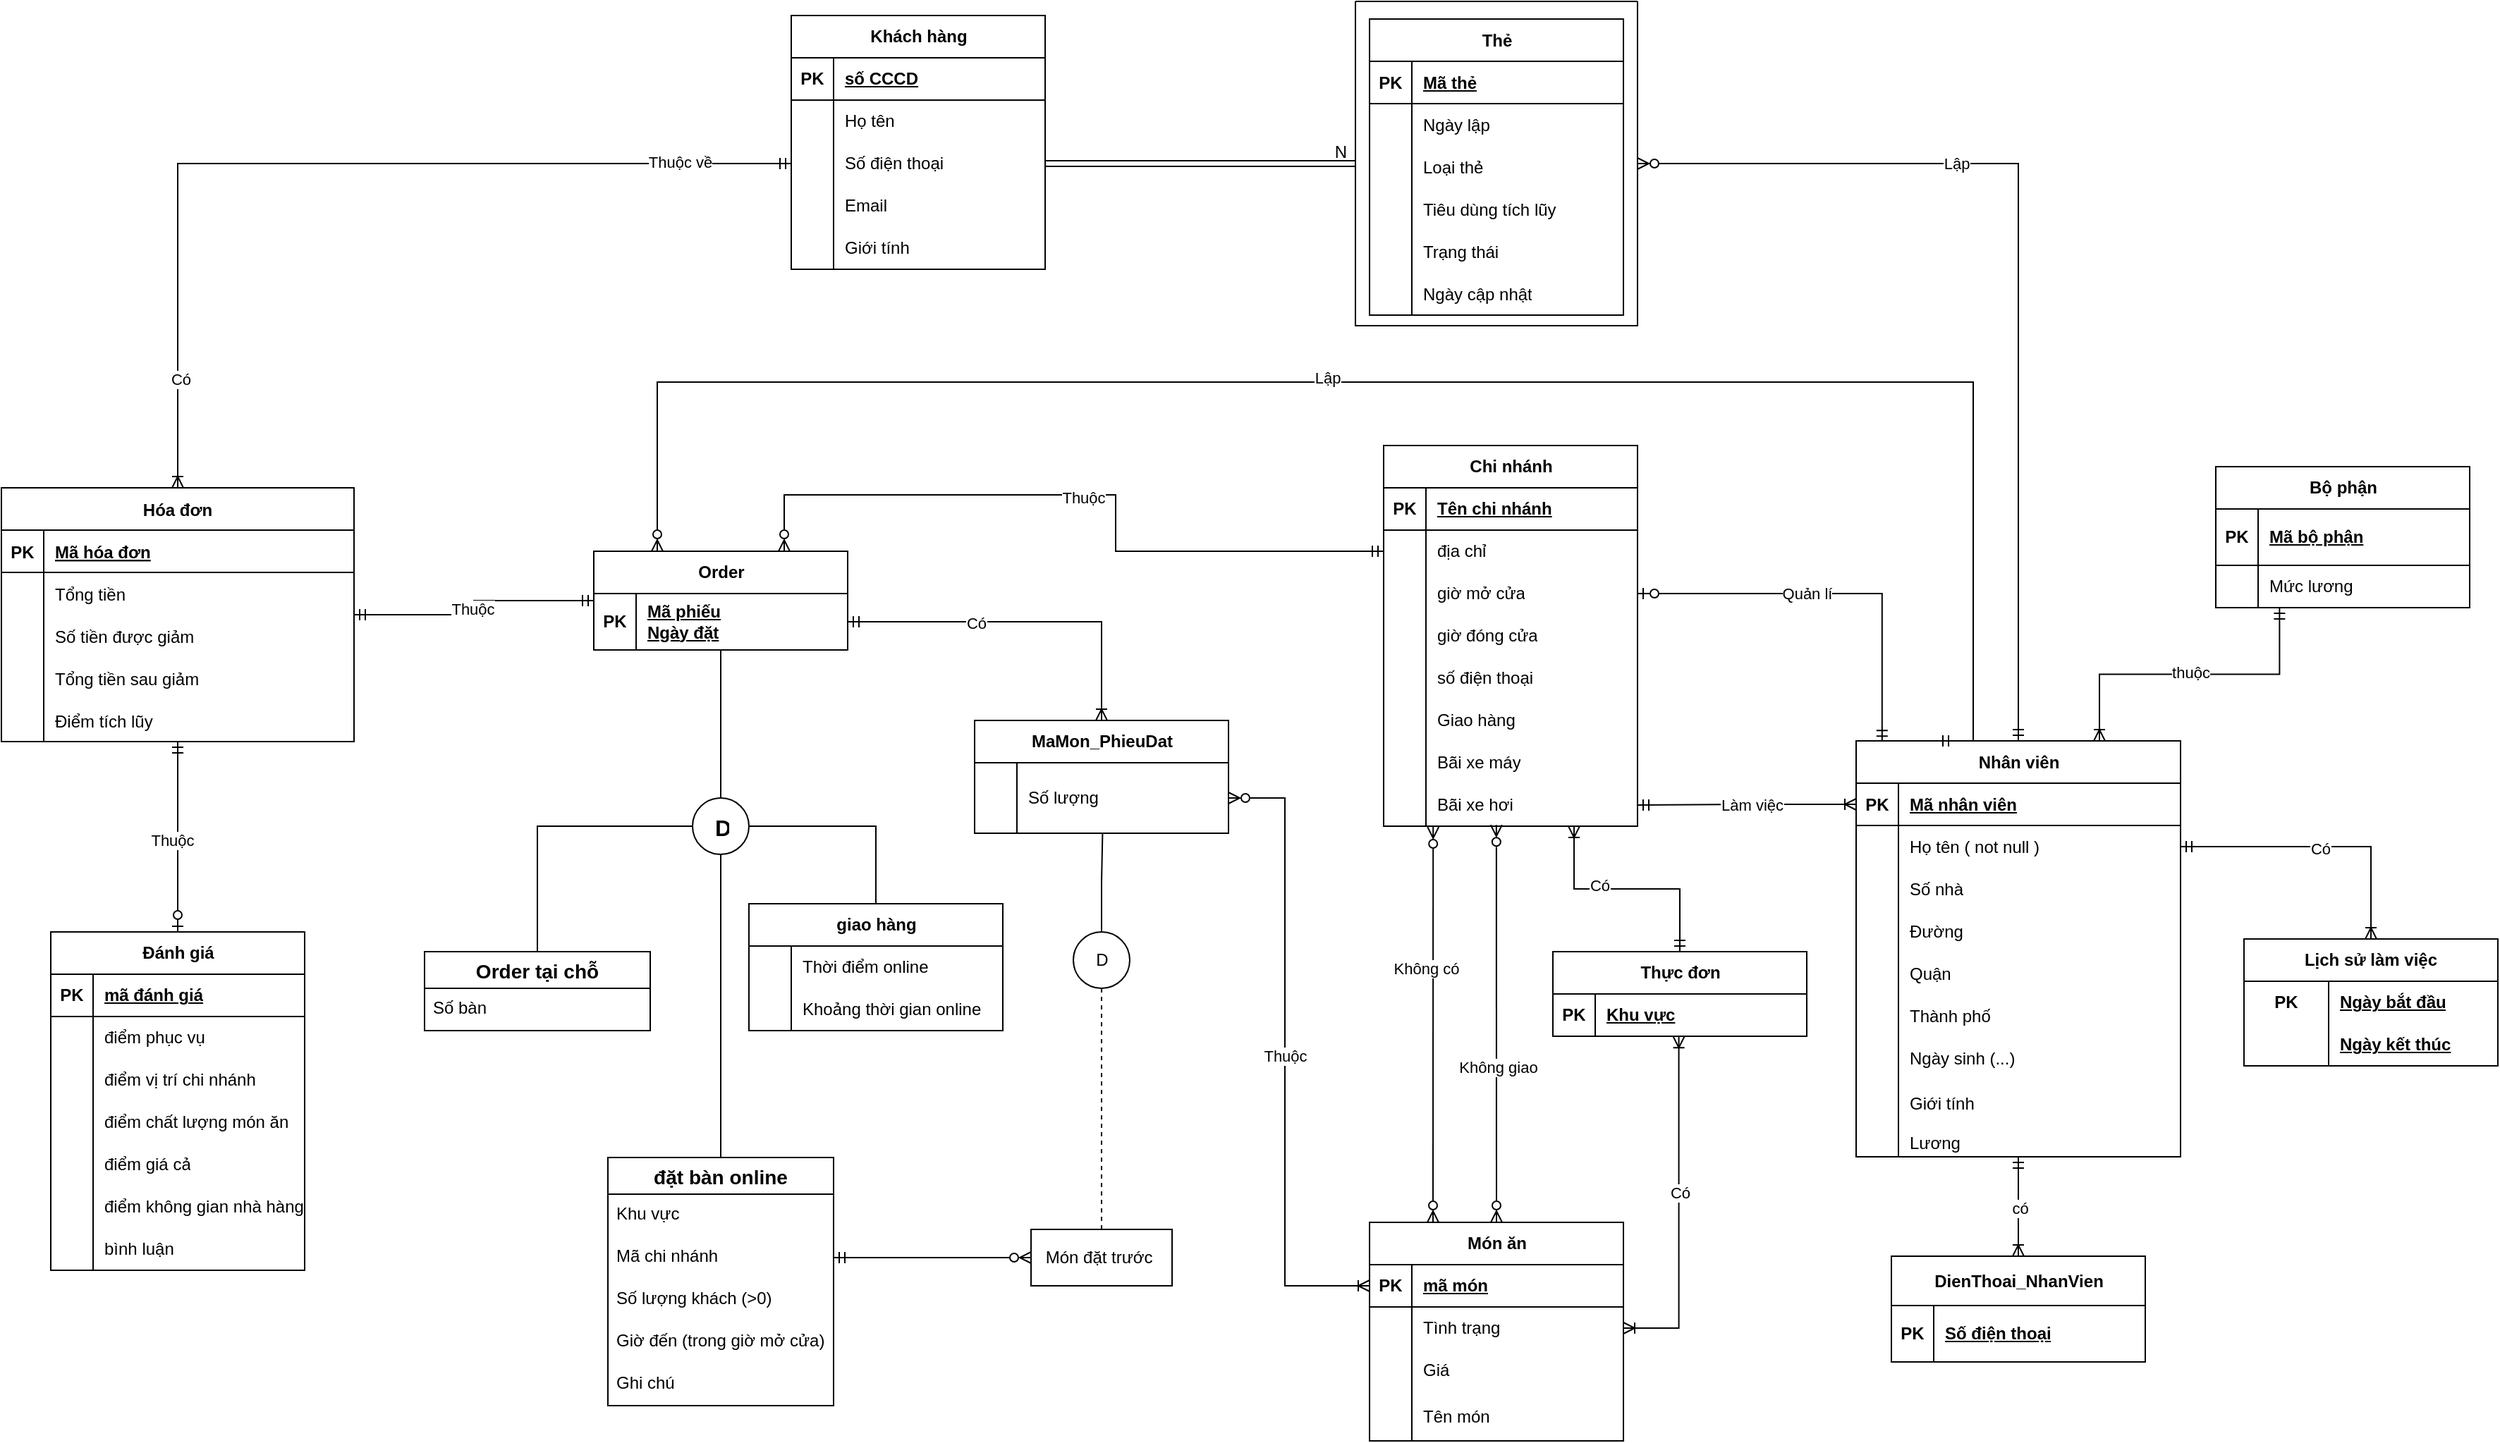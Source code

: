 <mxfile version="24.7.17">
  <diagram id="R2lEEEUBdFMjLlhIrx00" name="Page-1">
    <mxGraphModel dx="3341" dy="2198" grid="1" gridSize="10" guides="1" tooltips="1" connect="1" arrows="1" fold="1" page="1" pageScale="1" pageWidth="1654" pageHeight="1169" math="0" shadow="0" extFonts="Permanent Marker^https://fonts.googleapis.com/css?family=Permanent+Marker">
      <root>
        <mxCell id="0" />
        <mxCell id="1" parent="0" />
        <mxCell id="nlQLfiZqhKDXvp7Y6rxB-60" style="edgeStyle=orthogonalEdgeStyle;rounded=0;orthogonalLoop=1;jettySize=auto;html=1;endArrow=ERmandOne;endFill=0;startArrow=ERmandOne;startFill=0;" parent="1" source="C-vyLk0tnHw3VtMMgP7b-13" target="nlQLfiZqhKDXvp7Y6rxB-20" edge="1">
          <mxGeometry relative="1" as="geometry" />
        </mxCell>
        <mxCell id="nlQLfiZqhKDXvp7Y6rxB-61" value="Thuộc" style="edgeLabel;html=1;align=center;verticalAlign=middle;resizable=0;points=[];" parent="nlQLfiZqhKDXvp7Y6rxB-60" connectable="0" vertex="1">
          <mxGeometry x="-0.01" y="1" relative="1" as="geometry">
            <mxPoint as="offset" />
          </mxGeometry>
        </mxCell>
        <mxCell id="C-vyLk0tnHw3VtMMgP7b-13" value="Hóa đơn" style="shape=table;startSize=30;container=1;collapsible=1;childLayout=tableLayout;fixedRows=1;rowLines=0;fontStyle=1;align=center;resizeLast=1;" parent="1" vertex="1">
          <mxGeometry x="-130" y="-735" width="250" height="180" as="geometry" />
        </mxCell>
        <mxCell id="C-vyLk0tnHw3VtMMgP7b-14" value="" style="shape=partialRectangle;collapsible=0;dropTarget=0;pointerEvents=0;fillColor=none;points=[[0,0.5],[1,0.5]];portConstraint=eastwest;top=0;left=0;right=0;bottom=1;" parent="C-vyLk0tnHw3VtMMgP7b-13" vertex="1">
          <mxGeometry y="30" width="250" height="30" as="geometry" />
        </mxCell>
        <mxCell id="C-vyLk0tnHw3VtMMgP7b-15" value="PK" style="shape=partialRectangle;overflow=hidden;connectable=0;fillColor=none;top=0;left=0;bottom=0;right=0;fontStyle=1;" parent="C-vyLk0tnHw3VtMMgP7b-14" vertex="1">
          <mxGeometry width="30" height="30" as="geometry">
            <mxRectangle width="30" height="30" as="alternateBounds" />
          </mxGeometry>
        </mxCell>
        <mxCell id="C-vyLk0tnHw3VtMMgP7b-16" value="Mã hóa đơn" style="shape=partialRectangle;overflow=hidden;connectable=0;fillColor=none;top=0;left=0;bottom=0;right=0;align=left;spacingLeft=6;fontStyle=5;" parent="C-vyLk0tnHw3VtMMgP7b-14" vertex="1">
          <mxGeometry x="30" width="220" height="30" as="geometry">
            <mxRectangle width="220" height="30" as="alternateBounds" />
          </mxGeometry>
        </mxCell>
        <mxCell id="C-vyLk0tnHw3VtMMgP7b-17" value="" style="shape=partialRectangle;collapsible=0;dropTarget=0;pointerEvents=0;fillColor=none;points=[[0,0.5],[1,0.5]];portConstraint=eastwest;top=0;left=0;right=0;bottom=0;" parent="C-vyLk0tnHw3VtMMgP7b-13" vertex="1">
          <mxGeometry y="60" width="250" height="30" as="geometry" />
        </mxCell>
        <mxCell id="C-vyLk0tnHw3VtMMgP7b-18" value="" style="shape=partialRectangle;overflow=hidden;connectable=0;fillColor=none;top=0;left=0;bottom=0;right=0;" parent="C-vyLk0tnHw3VtMMgP7b-17" vertex="1">
          <mxGeometry width="30" height="30" as="geometry">
            <mxRectangle width="30" height="30" as="alternateBounds" />
          </mxGeometry>
        </mxCell>
        <mxCell id="C-vyLk0tnHw3VtMMgP7b-19" value="Tổng tiền" style="shape=partialRectangle;overflow=hidden;connectable=0;fillColor=none;top=0;left=0;bottom=0;right=0;align=left;spacingLeft=6;" parent="C-vyLk0tnHw3VtMMgP7b-17" vertex="1">
          <mxGeometry x="30" width="220" height="30" as="geometry">
            <mxRectangle width="220" height="30" as="alternateBounds" />
          </mxGeometry>
        </mxCell>
        <mxCell id="43-6DLswmtJeQHP0Y251-5" value="" style="shape=partialRectangle;collapsible=0;dropTarget=0;pointerEvents=0;fillColor=none;points=[[0,0.5],[1,0.5]];portConstraint=eastwest;top=0;left=0;right=0;bottom=0;" parent="C-vyLk0tnHw3VtMMgP7b-13" vertex="1">
          <mxGeometry y="90" width="250" height="30" as="geometry" />
        </mxCell>
        <mxCell id="43-6DLswmtJeQHP0Y251-6" value="" style="shape=partialRectangle;overflow=hidden;connectable=0;fillColor=none;top=0;left=0;bottom=0;right=0;" parent="43-6DLswmtJeQHP0Y251-5" vertex="1">
          <mxGeometry width="30" height="30" as="geometry">
            <mxRectangle width="30" height="30" as="alternateBounds" />
          </mxGeometry>
        </mxCell>
        <mxCell id="43-6DLswmtJeQHP0Y251-7" value="Số tiền được giảm" style="shape=partialRectangle;overflow=hidden;connectable=0;fillColor=none;top=0;left=0;bottom=0;right=0;align=left;spacingLeft=6;" parent="43-6DLswmtJeQHP0Y251-5" vertex="1">
          <mxGeometry x="30" width="220" height="30" as="geometry">
            <mxRectangle width="220" height="30" as="alternateBounds" />
          </mxGeometry>
        </mxCell>
        <mxCell id="C-vyLk0tnHw3VtMMgP7b-20" value="" style="shape=partialRectangle;collapsible=0;dropTarget=0;pointerEvents=0;fillColor=none;points=[[0,0.5],[1,0.5]];portConstraint=eastwest;top=0;left=0;right=0;bottom=0;" parent="C-vyLk0tnHw3VtMMgP7b-13" vertex="1">
          <mxGeometry y="120" width="250" height="30" as="geometry" />
        </mxCell>
        <mxCell id="C-vyLk0tnHw3VtMMgP7b-21" value="" style="shape=partialRectangle;overflow=hidden;connectable=0;fillColor=none;top=0;left=0;bottom=0;right=0;" parent="C-vyLk0tnHw3VtMMgP7b-20" vertex="1">
          <mxGeometry width="30" height="30" as="geometry">
            <mxRectangle width="30" height="30" as="alternateBounds" />
          </mxGeometry>
        </mxCell>
        <mxCell id="C-vyLk0tnHw3VtMMgP7b-22" value="Tổng tiền sau giảm" style="shape=partialRectangle;overflow=hidden;connectable=0;fillColor=none;top=0;left=0;bottom=0;right=0;align=left;spacingLeft=6;" parent="C-vyLk0tnHw3VtMMgP7b-20" vertex="1">
          <mxGeometry x="30" width="220" height="30" as="geometry">
            <mxRectangle width="220" height="30" as="alternateBounds" />
          </mxGeometry>
        </mxCell>
        <mxCell id="43-6DLswmtJeQHP0Y251-8" value="" style="shape=partialRectangle;collapsible=0;dropTarget=0;pointerEvents=0;fillColor=none;points=[[0,0.5],[1,0.5]];portConstraint=eastwest;top=0;left=0;right=0;bottom=0;" parent="C-vyLk0tnHw3VtMMgP7b-13" vertex="1">
          <mxGeometry y="150" width="250" height="30" as="geometry" />
        </mxCell>
        <mxCell id="43-6DLswmtJeQHP0Y251-9" value="" style="shape=partialRectangle;overflow=hidden;connectable=0;fillColor=none;top=0;left=0;bottom=0;right=0;" parent="43-6DLswmtJeQHP0Y251-8" vertex="1">
          <mxGeometry width="30" height="30" as="geometry">
            <mxRectangle width="30" height="30" as="alternateBounds" />
          </mxGeometry>
        </mxCell>
        <mxCell id="43-6DLswmtJeQHP0Y251-10" value="Điểm tích lũy" style="shape=partialRectangle;overflow=hidden;connectable=0;fillColor=none;top=0;left=0;bottom=0;right=0;align=left;spacingLeft=6;" parent="43-6DLswmtJeQHP0Y251-8" vertex="1">
          <mxGeometry x="30" width="220" height="30" as="geometry">
            <mxRectangle width="220" height="30" as="alternateBounds" />
          </mxGeometry>
        </mxCell>
        <mxCell id="nlQLfiZqhKDXvp7Y6rxB-62" style="edgeStyle=orthogonalEdgeStyle;rounded=0;orthogonalLoop=1;jettySize=auto;html=1;startArrow=ERzeroToOne;startFill=0;endArrow=ERmandOne;endFill=0;" parent="1" source="43-6DLswmtJeQHP0Y251-11" target="C-vyLk0tnHw3VtMMgP7b-13" edge="1">
          <mxGeometry relative="1" as="geometry" />
        </mxCell>
        <mxCell id="nlQLfiZqhKDXvp7Y6rxB-64" value="Thuộc" style="edgeLabel;html=1;align=center;verticalAlign=middle;resizable=0;points=[];" parent="nlQLfiZqhKDXvp7Y6rxB-62" connectable="0" vertex="1">
          <mxGeometry x="-0.03" y="4" relative="1" as="geometry">
            <mxPoint as="offset" />
          </mxGeometry>
        </mxCell>
        <mxCell id="43-6DLswmtJeQHP0Y251-11" value="Đánh giá" style="shape=table;startSize=30;container=1;collapsible=1;childLayout=tableLayout;fixedRows=1;rowLines=0;fontStyle=1;align=center;resizeLast=1;html=1;" parent="1" vertex="1">
          <mxGeometry x="-95" y="-420" width="180" height="240" as="geometry" />
        </mxCell>
        <mxCell id="43-6DLswmtJeQHP0Y251-12" value="" style="shape=tableRow;horizontal=0;startSize=0;swimlaneHead=0;swimlaneBody=0;fillColor=none;collapsible=0;dropTarget=0;points=[[0,0.5],[1,0.5]];portConstraint=eastwest;top=0;left=0;right=0;bottom=1;" parent="43-6DLswmtJeQHP0Y251-11" vertex="1">
          <mxGeometry y="30" width="180" height="30" as="geometry" />
        </mxCell>
        <mxCell id="43-6DLswmtJeQHP0Y251-13" value="PK" style="shape=partialRectangle;connectable=0;fillColor=none;top=0;left=0;bottom=0;right=0;fontStyle=1;overflow=hidden;whiteSpace=wrap;html=1;" parent="43-6DLswmtJeQHP0Y251-12" vertex="1">
          <mxGeometry width="30" height="30" as="geometry">
            <mxRectangle width="30" height="30" as="alternateBounds" />
          </mxGeometry>
        </mxCell>
        <mxCell id="43-6DLswmtJeQHP0Y251-14" value="mã đánh giá" style="shape=partialRectangle;connectable=0;fillColor=none;top=0;left=0;bottom=0;right=0;align=left;spacingLeft=6;fontStyle=5;overflow=hidden;whiteSpace=wrap;html=1;" parent="43-6DLswmtJeQHP0Y251-12" vertex="1">
          <mxGeometry x="30" width="150" height="30" as="geometry">
            <mxRectangle width="150" height="30" as="alternateBounds" />
          </mxGeometry>
        </mxCell>
        <mxCell id="43-6DLswmtJeQHP0Y251-15" value="" style="shape=tableRow;horizontal=0;startSize=0;swimlaneHead=0;swimlaneBody=0;fillColor=none;collapsible=0;dropTarget=0;points=[[0,0.5],[1,0.5]];portConstraint=eastwest;top=0;left=0;right=0;bottom=0;" parent="43-6DLswmtJeQHP0Y251-11" vertex="1">
          <mxGeometry y="60" width="180" height="30" as="geometry" />
        </mxCell>
        <mxCell id="43-6DLswmtJeQHP0Y251-16" value="" style="shape=partialRectangle;connectable=0;fillColor=none;top=0;left=0;bottom=0;right=0;editable=1;overflow=hidden;whiteSpace=wrap;html=1;" parent="43-6DLswmtJeQHP0Y251-15" vertex="1">
          <mxGeometry width="30" height="30" as="geometry">
            <mxRectangle width="30" height="30" as="alternateBounds" />
          </mxGeometry>
        </mxCell>
        <mxCell id="43-6DLswmtJeQHP0Y251-17" value="điểm phục vụ" style="shape=partialRectangle;connectable=0;fillColor=none;top=0;left=0;bottom=0;right=0;align=left;spacingLeft=6;overflow=hidden;whiteSpace=wrap;html=1;" parent="43-6DLswmtJeQHP0Y251-15" vertex="1">
          <mxGeometry x="30" width="150" height="30" as="geometry">
            <mxRectangle width="150" height="30" as="alternateBounds" />
          </mxGeometry>
        </mxCell>
        <mxCell id="43-6DLswmtJeQHP0Y251-18" value="" style="shape=tableRow;horizontal=0;startSize=0;swimlaneHead=0;swimlaneBody=0;fillColor=none;collapsible=0;dropTarget=0;points=[[0,0.5],[1,0.5]];portConstraint=eastwest;top=0;left=0;right=0;bottom=0;" parent="43-6DLswmtJeQHP0Y251-11" vertex="1">
          <mxGeometry y="90" width="180" height="30" as="geometry" />
        </mxCell>
        <mxCell id="43-6DLswmtJeQHP0Y251-19" value="" style="shape=partialRectangle;connectable=0;fillColor=none;top=0;left=0;bottom=0;right=0;editable=1;overflow=hidden;whiteSpace=wrap;html=1;" parent="43-6DLswmtJeQHP0Y251-18" vertex="1">
          <mxGeometry width="30" height="30" as="geometry">
            <mxRectangle width="30" height="30" as="alternateBounds" />
          </mxGeometry>
        </mxCell>
        <mxCell id="43-6DLswmtJeQHP0Y251-20" value="điểm vị trí chi nhánh" style="shape=partialRectangle;connectable=0;fillColor=none;top=0;left=0;bottom=0;right=0;align=left;spacingLeft=6;overflow=hidden;whiteSpace=wrap;html=1;" parent="43-6DLswmtJeQHP0Y251-18" vertex="1">
          <mxGeometry x="30" width="150" height="30" as="geometry">
            <mxRectangle width="150" height="30" as="alternateBounds" />
          </mxGeometry>
        </mxCell>
        <mxCell id="43-6DLswmtJeQHP0Y251-21" value="" style="shape=tableRow;horizontal=0;startSize=0;swimlaneHead=0;swimlaneBody=0;fillColor=none;collapsible=0;dropTarget=0;points=[[0,0.5],[1,0.5]];portConstraint=eastwest;top=0;left=0;right=0;bottom=0;" parent="43-6DLswmtJeQHP0Y251-11" vertex="1">
          <mxGeometry y="120" width="180" height="30" as="geometry" />
        </mxCell>
        <mxCell id="43-6DLswmtJeQHP0Y251-22" value="" style="shape=partialRectangle;connectable=0;fillColor=none;top=0;left=0;bottom=0;right=0;editable=1;overflow=hidden;whiteSpace=wrap;html=1;" parent="43-6DLswmtJeQHP0Y251-21" vertex="1">
          <mxGeometry width="30" height="30" as="geometry">
            <mxRectangle width="30" height="30" as="alternateBounds" />
          </mxGeometry>
        </mxCell>
        <mxCell id="43-6DLswmtJeQHP0Y251-23" value="điểm chất lượng món ăn" style="shape=partialRectangle;connectable=0;fillColor=none;top=0;left=0;bottom=0;right=0;align=left;spacingLeft=6;overflow=hidden;whiteSpace=wrap;html=1;" parent="43-6DLswmtJeQHP0Y251-21" vertex="1">
          <mxGeometry x="30" width="150" height="30" as="geometry">
            <mxRectangle width="150" height="30" as="alternateBounds" />
          </mxGeometry>
        </mxCell>
        <mxCell id="43-6DLswmtJeQHP0Y251-24" value="" style="shape=tableRow;horizontal=0;startSize=0;swimlaneHead=0;swimlaneBody=0;fillColor=none;collapsible=0;dropTarget=0;points=[[0,0.5],[1,0.5]];portConstraint=eastwest;top=0;left=0;right=0;bottom=0;" parent="43-6DLswmtJeQHP0Y251-11" vertex="1">
          <mxGeometry y="150" width="180" height="30" as="geometry" />
        </mxCell>
        <mxCell id="43-6DLswmtJeQHP0Y251-25" value="" style="shape=partialRectangle;connectable=0;fillColor=none;top=0;left=0;bottom=0;right=0;editable=1;overflow=hidden;whiteSpace=wrap;html=1;" parent="43-6DLswmtJeQHP0Y251-24" vertex="1">
          <mxGeometry width="30" height="30" as="geometry">
            <mxRectangle width="30" height="30" as="alternateBounds" />
          </mxGeometry>
        </mxCell>
        <mxCell id="43-6DLswmtJeQHP0Y251-26" value="điểm giá cả" style="shape=partialRectangle;connectable=0;fillColor=none;top=0;left=0;bottom=0;right=0;align=left;spacingLeft=6;overflow=hidden;whiteSpace=wrap;html=1;" parent="43-6DLswmtJeQHP0Y251-24" vertex="1">
          <mxGeometry x="30" width="150" height="30" as="geometry">
            <mxRectangle width="150" height="30" as="alternateBounds" />
          </mxGeometry>
        </mxCell>
        <mxCell id="43-6DLswmtJeQHP0Y251-27" value="" style="shape=tableRow;horizontal=0;startSize=0;swimlaneHead=0;swimlaneBody=0;fillColor=none;collapsible=0;dropTarget=0;points=[[0,0.5],[1,0.5]];portConstraint=eastwest;top=0;left=0;right=0;bottom=0;" parent="43-6DLswmtJeQHP0Y251-11" vertex="1">
          <mxGeometry y="180" width="180" height="30" as="geometry" />
        </mxCell>
        <mxCell id="43-6DLswmtJeQHP0Y251-28" value="" style="shape=partialRectangle;connectable=0;fillColor=none;top=0;left=0;bottom=0;right=0;editable=1;overflow=hidden;whiteSpace=wrap;html=1;" parent="43-6DLswmtJeQHP0Y251-27" vertex="1">
          <mxGeometry width="30" height="30" as="geometry">
            <mxRectangle width="30" height="30" as="alternateBounds" />
          </mxGeometry>
        </mxCell>
        <mxCell id="43-6DLswmtJeQHP0Y251-29" value="điểm không gian nhà hàng" style="shape=partialRectangle;connectable=0;fillColor=none;top=0;left=0;bottom=0;right=0;align=left;spacingLeft=6;overflow=hidden;whiteSpace=wrap;html=1;" parent="43-6DLswmtJeQHP0Y251-27" vertex="1">
          <mxGeometry x="30" width="150" height="30" as="geometry">
            <mxRectangle width="150" height="30" as="alternateBounds" />
          </mxGeometry>
        </mxCell>
        <mxCell id="43-6DLswmtJeQHP0Y251-30" value="" style="shape=tableRow;horizontal=0;startSize=0;swimlaneHead=0;swimlaneBody=0;fillColor=none;collapsible=0;dropTarget=0;points=[[0,0.5],[1,0.5]];portConstraint=eastwest;top=0;left=0;right=0;bottom=0;" parent="43-6DLswmtJeQHP0Y251-11" vertex="1">
          <mxGeometry y="210" width="180" height="30" as="geometry" />
        </mxCell>
        <mxCell id="43-6DLswmtJeQHP0Y251-31" value="" style="shape=partialRectangle;connectable=0;fillColor=none;top=0;left=0;bottom=0;right=0;editable=1;overflow=hidden;whiteSpace=wrap;html=1;" parent="43-6DLswmtJeQHP0Y251-30" vertex="1">
          <mxGeometry width="30" height="30" as="geometry">
            <mxRectangle width="30" height="30" as="alternateBounds" />
          </mxGeometry>
        </mxCell>
        <mxCell id="43-6DLswmtJeQHP0Y251-32" value="bình luận" style="shape=partialRectangle;connectable=0;fillColor=none;top=0;left=0;bottom=0;right=0;align=left;spacingLeft=6;overflow=hidden;whiteSpace=wrap;html=1;" parent="43-6DLswmtJeQHP0Y251-30" vertex="1">
          <mxGeometry x="30" width="150" height="30" as="geometry">
            <mxRectangle width="150" height="30" as="alternateBounds" />
          </mxGeometry>
        </mxCell>
        <mxCell id="nlQLfiZqhKDXvp7Y6rxB-71" style="edgeStyle=orthogonalEdgeStyle;rounded=0;orthogonalLoop=1;jettySize=auto;html=1;endArrow=ERoneToMany;endFill=0;startArrow=ERmandOne;startFill=0;entryX=0.75;entryY=1;entryDx=0;entryDy=0;exitX=0.5;exitY=0;exitDx=0;exitDy=0;" parent="1" source="N7Tb77JgJ08EiYyweQ05-2" target="3l_6lRkNd6nhsG_ADMGN-1" edge="1">
          <mxGeometry relative="1" as="geometry">
            <mxPoint x="890" y="-550" as="targetPoint" />
          </mxGeometry>
        </mxCell>
        <mxCell id="nlQLfiZqhKDXvp7Y6rxB-72" value="Có" style="edgeLabel;html=1;align=center;verticalAlign=middle;resizable=0;points=[];" parent="nlQLfiZqhKDXvp7Y6rxB-71" connectable="0" vertex="1">
          <mxGeometry x="0.235" y="-2" relative="1" as="geometry">
            <mxPoint y="-1" as="offset" />
          </mxGeometry>
        </mxCell>
        <mxCell id="43-6DLswmtJeQHP0Y251-58" value="Món ăn" style="shape=table;startSize=30;container=1;collapsible=1;childLayout=tableLayout;fixedRows=1;rowLines=0;fontStyle=1;align=center;resizeLast=1;html=1;" parent="1" vertex="1">
          <mxGeometry x="840" y="-214" width="180" height="155" as="geometry" />
        </mxCell>
        <mxCell id="43-6DLswmtJeQHP0Y251-59" value="" style="shape=tableRow;horizontal=0;startSize=0;swimlaneHead=0;swimlaneBody=0;fillColor=none;collapsible=0;dropTarget=0;points=[[0,0.5],[1,0.5]];portConstraint=eastwest;top=0;left=0;right=0;bottom=1;" parent="43-6DLswmtJeQHP0Y251-58" vertex="1">
          <mxGeometry y="30" width="180" height="30" as="geometry" />
        </mxCell>
        <mxCell id="43-6DLswmtJeQHP0Y251-60" value="PK" style="shape=partialRectangle;connectable=0;fillColor=none;top=0;left=0;bottom=0;right=0;fontStyle=1;overflow=hidden;whiteSpace=wrap;html=1;" parent="43-6DLswmtJeQHP0Y251-59" vertex="1">
          <mxGeometry width="30" height="30" as="geometry">
            <mxRectangle width="30" height="30" as="alternateBounds" />
          </mxGeometry>
        </mxCell>
        <mxCell id="43-6DLswmtJeQHP0Y251-61" value="mã món" style="shape=partialRectangle;connectable=0;fillColor=none;top=0;left=0;bottom=0;right=0;align=left;spacingLeft=6;fontStyle=5;overflow=hidden;whiteSpace=wrap;html=1;" parent="43-6DLswmtJeQHP0Y251-59" vertex="1">
          <mxGeometry x="30" width="150" height="30" as="geometry">
            <mxRectangle width="150" height="30" as="alternateBounds" />
          </mxGeometry>
        </mxCell>
        <mxCell id="43-6DLswmtJeQHP0Y251-62" value="" style="shape=tableRow;horizontal=0;startSize=0;swimlaneHead=0;swimlaneBody=0;fillColor=none;collapsible=0;dropTarget=0;points=[[0,0.5],[1,0.5]];portConstraint=eastwest;top=0;left=0;right=0;bottom=0;" parent="43-6DLswmtJeQHP0Y251-58" vertex="1">
          <mxGeometry y="60" width="180" height="30" as="geometry" />
        </mxCell>
        <mxCell id="43-6DLswmtJeQHP0Y251-63" value="" style="shape=partialRectangle;connectable=0;fillColor=none;top=0;left=0;bottom=0;right=0;editable=1;overflow=hidden;whiteSpace=wrap;html=1;" parent="43-6DLswmtJeQHP0Y251-62" vertex="1">
          <mxGeometry width="30" height="30" as="geometry">
            <mxRectangle width="30" height="30" as="alternateBounds" />
          </mxGeometry>
        </mxCell>
        <mxCell id="43-6DLswmtJeQHP0Y251-64" value="Tình trạng" style="shape=partialRectangle;connectable=0;fillColor=none;top=0;left=0;bottom=0;right=0;align=left;spacingLeft=6;overflow=hidden;whiteSpace=wrap;html=1;" parent="43-6DLswmtJeQHP0Y251-62" vertex="1">
          <mxGeometry x="30" width="150" height="30" as="geometry">
            <mxRectangle width="150" height="30" as="alternateBounds" />
          </mxGeometry>
        </mxCell>
        <mxCell id="gRHur_cw1tMXv0cQhj-X-43" value="" style="shape=tableRow;horizontal=0;startSize=0;swimlaneHead=0;swimlaneBody=0;fillColor=none;collapsible=0;dropTarget=0;points=[[0,0.5],[1,0.5]];portConstraint=eastwest;top=0;left=0;right=0;bottom=0;" parent="43-6DLswmtJeQHP0Y251-58" vertex="1">
          <mxGeometry y="90" width="180" height="30" as="geometry" />
        </mxCell>
        <mxCell id="gRHur_cw1tMXv0cQhj-X-44" value="" style="shape=partialRectangle;connectable=0;fillColor=none;top=0;left=0;bottom=0;right=0;editable=1;overflow=hidden;whiteSpace=wrap;html=1;" parent="gRHur_cw1tMXv0cQhj-X-43" vertex="1">
          <mxGeometry width="30" height="30" as="geometry">
            <mxRectangle width="30" height="30" as="alternateBounds" />
          </mxGeometry>
        </mxCell>
        <mxCell id="gRHur_cw1tMXv0cQhj-X-45" value="Giá" style="shape=partialRectangle;connectable=0;fillColor=none;top=0;left=0;bottom=0;right=0;align=left;spacingLeft=6;overflow=hidden;whiteSpace=wrap;html=1;" parent="gRHur_cw1tMXv0cQhj-X-43" vertex="1">
          <mxGeometry x="30" width="150" height="30" as="geometry">
            <mxRectangle width="150" height="30" as="alternateBounds" />
          </mxGeometry>
        </mxCell>
        <mxCell id="43-6DLswmtJeQHP0Y251-65" value="" style="shape=tableRow;horizontal=0;startSize=0;swimlaneHead=0;swimlaneBody=0;fillColor=none;collapsible=0;dropTarget=0;points=[[0,0.5],[1,0.5]];portConstraint=eastwest;top=0;left=0;right=0;bottom=0;" parent="43-6DLswmtJeQHP0Y251-58" vertex="1">
          <mxGeometry y="120" width="180" height="35" as="geometry" />
        </mxCell>
        <mxCell id="43-6DLswmtJeQHP0Y251-66" value="" style="shape=partialRectangle;connectable=0;fillColor=none;top=0;left=0;bottom=0;right=0;editable=1;overflow=hidden;whiteSpace=wrap;html=1;" parent="43-6DLswmtJeQHP0Y251-65" vertex="1">
          <mxGeometry width="30" height="35" as="geometry">
            <mxRectangle width="30" height="35" as="alternateBounds" />
          </mxGeometry>
        </mxCell>
        <mxCell id="43-6DLswmtJeQHP0Y251-67" value="Tên món" style="shape=partialRectangle;connectable=0;fillColor=none;top=0;left=0;bottom=0;right=0;align=left;spacingLeft=6;overflow=hidden;whiteSpace=wrap;html=1;" parent="43-6DLswmtJeQHP0Y251-65" vertex="1">
          <mxGeometry x="30" width="150" height="35" as="geometry">
            <mxRectangle width="150" height="35" as="alternateBounds" />
          </mxGeometry>
        </mxCell>
        <mxCell id="nlQLfiZqhKDXvp7Y6rxB-68" style="edgeStyle=orthogonalEdgeStyle;rounded=0;orthogonalLoop=1;jettySize=auto;html=1;endArrow=ERzeroToOne;endFill=0;startArrow=ERmandOne;startFill=0;exitX=0.08;exitY=0.002;exitDx=0;exitDy=0;entryX=1;entryY=0.5;entryDx=0;entryDy=0;exitPerimeter=0;" parent="1" source="43-6DLswmtJeQHP0Y251-84" target="3l_6lRkNd6nhsG_ADMGN-5" edge="1">
          <mxGeometry relative="1" as="geometry" />
        </mxCell>
        <mxCell id="nlQLfiZqhKDXvp7Y6rxB-69" value="Quản lí" style="edgeLabel;html=1;align=center;verticalAlign=middle;resizable=0;points=[];" parent="nlQLfiZqhKDXvp7Y6rxB-68" connectable="0" vertex="1">
          <mxGeometry x="0.009" y="-5" relative="1" as="geometry">
            <mxPoint x="-18" y="5" as="offset" />
          </mxGeometry>
        </mxCell>
        <mxCell id="43-6DLswmtJeQHP0Y251-84" value="Nhân viên" style="shape=table;startSize=30;container=1;collapsible=1;childLayout=tableLayout;fixedRows=1;rowLines=0;fontStyle=1;align=center;resizeLast=1;html=1;" parent="1" vertex="1">
          <mxGeometry x="1185" y="-555.5" width="230" height="295.0" as="geometry" />
        </mxCell>
        <mxCell id="43-6DLswmtJeQHP0Y251-85" value="" style="shape=tableRow;horizontal=0;startSize=0;swimlaneHead=0;swimlaneBody=0;fillColor=none;collapsible=0;dropTarget=0;points=[[0,0.5],[1,0.5]];portConstraint=eastwest;top=0;left=0;right=0;bottom=1;" parent="43-6DLswmtJeQHP0Y251-84" vertex="1">
          <mxGeometry y="30" width="230" height="30" as="geometry" />
        </mxCell>
        <mxCell id="43-6DLswmtJeQHP0Y251-86" value="PK" style="shape=partialRectangle;connectable=0;fillColor=none;top=0;left=0;bottom=0;right=0;fontStyle=1;overflow=hidden;whiteSpace=wrap;html=1;" parent="43-6DLswmtJeQHP0Y251-85" vertex="1">
          <mxGeometry width="30" height="30" as="geometry">
            <mxRectangle width="30" height="30" as="alternateBounds" />
          </mxGeometry>
        </mxCell>
        <mxCell id="43-6DLswmtJeQHP0Y251-87" value="Mã nhân viên" style="shape=partialRectangle;connectable=0;fillColor=none;top=0;left=0;bottom=0;right=0;align=left;spacingLeft=6;fontStyle=5;overflow=hidden;whiteSpace=wrap;html=1;" parent="43-6DLswmtJeQHP0Y251-85" vertex="1">
          <mxGeometry x="30" width="200" height="30" as="geometry">
            <mxRectangle width="200" height="30" as="alternateBounds" />
          </mxGeometry>
        </mxCell>
        <mxCell id="43-6DLswmtJeQHP0Y251-88" value="" style="shape=tableRow;horizontal=0;startSize=0;swimlaneHead=0;swimlaneBody=0;fillColor=none;collapsible=0;dropTarget=0;points=[[0,0.5],[1,0.5]];portConstraint=eastwest;top=0;left=0;right=0;bottom=0;" parent="43-6DLswmtJeQHP0Y251-84" vertex="1">
          <mxGeometry y="60" width="230" height="30" as="geometry" />
        </mxCell>
        <mxCell id="43-6DLswmtJeQHP0Y251-89" value="" style="shape=partialRectangle;connectable=0;fillColor=none;top=0;left=0;bottom=0;right=0;editable=1;overflow=hidden;whiteSpace=wrap;html=1;" parent="43-6DLswmtJeQHP0Y251-88" vertex="1">
          <mxGeometry width="30" height="30" as="geometry">
            <mxRectangle width="30" height="30" as="alternateBounds" />
          </mxGeometry>
        </mxCell>
        <mxCell id="43-6DLswmtJeQHP0Y251-90" value="Họ tên ( not null )" style="shape=partialRectangle;connectable=0;fillColor=none;top=0;left=0;bottom=0;right=0;align=left;spacingLeft=6;overflow=hidden;whiteSpace=wrap;html=1;" parent="43-6DLswmtJeQHP0Y251-88" vertex="1">
          <mxGeometry x="30" width="200" height="30" as="geometry">
            <mxRectangle width="200" height="30" as="alternateBounds" />
          </mxGeometry>
        </mxCell>
        <mxCell id="gRHur_cw1tMXv0cQhj-X-31" value="" style="shape=tableRow;horizontal=0;startSize=0;swimlaneHead=0;swimlaneBody=0;fillColor=none;collapsible=0;dropTarget=0;points=[[0,0.5],[1,0.5]];portConstraint=eastwest;top=0;left=0;right=0;bottom=0;" parent="43-6DLswmtJeQHP0Y251-84" vertex="1">
          <mxGeometry y="90" width="230" height="30" as="geometry" />
        </mxCell>
        <mxCell id="gRHur_cw1tMXv0cQhj-X-32" value="" style="shape=partialRectangle;connectable=0;fillColor=none;top=0;left=0;bottom=0;right=0;editable=1;overflow=hidden;whiteSpace=wrap;html=1;" parent="gRHur_cw1tMXv0cQhj-X-31" vertex="1">
          <mxGeometry width="30" height="30" as="geometry">
            <mxRectangle width="30" height="30" as="alternateBounds" />
          </mxGeometry>
        </mxCell>
        <mxCell id="gRHur_cw1tMXv0cQhj-X-33" value="Số nhà" style="shape=partialRectangle;connectable=0;fillColor=none;top=0;left=0;bottom=0;right=0;align=left;spacingLeft=6;overflow=hidden;whiteSpace=wrap;html=1;" parent="gRHur_cw1tMXv0cQhj-X-31" vertex="1">
          <mxGeometry x="30" width="200" height="30" as="geometry">
            <mxRectangle width="200" height="30" as="alternateBounds" />
          </mxGeometry>
        </mxCell>
        <mxCell id="gRHur_cw1tMXv0cQhj-X-40" value="" style="shape=tableRow;horizontal=0;startSize=0;swimlaneHead=0;swimlaneBody=0;fillColor=none;collapsible=0;dropTarget=0;points=[[0,0.5],[1,0.5]];portConstraint=eastwest;top=0;left=0;right=0;bottom=0;" parent="43-6DLswmtJeQHP0Y251-84" vertex="1">
          <mxGeometry y="120" width="230" height="30" as="geometry" />
        </mxCell>
        <mxCell id="gRHur_cw1tMXv0cQhj-X-41" value="" style="shape=partialRectangle;connectable=0;fillColor=none;top=0;left=0;bottom=0;right=0;editable=1;overflow=hidden;whiteSpace=wrap;html=1;" parent="gRHur_cw1tMXv0cQhj-X-40" vertex="1">
          <mxGeometry width="30" height="30" as="geometry">
            <mxRectangle width="30" height="30" as="alternateBounds" />
          </mxGeometry>
        </mxCell>
        <mxCell id="gRHur_cw1tMXv0cQhj-X-42" value="Đường" style="shape=partialRectangle;connectable=0;fillColor=none;top=0;left=0;bottom=0;right=0;align=left;spacingLeft=6;overflow=hidden;whiteSpace=wrap;html=1;" parent="gRHur_cw1tMXv0cQhj-X-40" vertex="1">
          <mxGeometry x="30" width="200" height="30" as="geometry">
            <mxRectangle width="200" height="30" as="alternateBounds" />
          </mxGeometry>
        </mxCell>
        <mxCell id="gRHur_cw1tMXv0cQhj-X-37" value="" style="shape=tableRow;horizontal=0;startSize=0;swimlaneHead=0;swimlaneBody=0;fillColor=none;collapsible=0;dropTarget=0;points=[[0,0.5],[1,0.5]];portConstraint=eastwest;top=0;left=0;right=0;bottom=0;" parent="43-6DLswmtJeQHP0Y251-84" vertex="1">
          <mxGeometry y="150" width="230" height="30" as="geometry" />
        </mxCell>
        <mxCell id="gRHur_cw1tMXv0cQhj-X-38" value="" style="shape=partialRectangle;connectable=0;fillColor=none;top=0;left=0;bottom=0;right=0;editable=1;overflow=hidden;whiteSpace=wrap;html=1;" parent="gRHur_cw1tMXv0cQhj-X-37" vertex="1">
          <mxGeometry width="30" height="30" as="geometry">
            <mxRectangle width="30" height="30" as="alternateBounds" />
          </mxGeometry>
        </mxCell>
        <mxCell id="gRHur_cw1tMXv0cQhj-X-39" value="Quận" style="shape=partialRectangle;connectable=0;fillColor=none;top=0;left=0;bottom=0;right=0;align=left;spacingLeft=6;overflow=hidden;whiteSpace=wrap;html=1;" parent="gRHur_cw1tMXv0cQhj-X-37" vertex="1">
          <mxGeometry x="30" width="200" height="30" as="geometry">
            <mxRectangle width="200" height="30" as="alternateBounds" />
          </mxGeometry>
        </mxCell>
        <mxCell id="gRHur_cw1tMXv0cQhj-X-34" value="" style="shape=tableRow;horizontal=0;startSize=0;swimlaneHead=0;swimlaneBody=0;fillColor=none;collapsible=0;dropTarget=0;points=[[0,0.5],[1,0.5]];portConstraint=eastwest;top=0;left=0;right=0;bottom=0;" parent="43-6DLswmtJeQHP0Y251-84" vertex="1">
          <mxGeometry y="180" width="230" height="30" as="geometry" />
        </mxCell>
        <mxCell id="gRHur_cw1tMXv0cQhj-X-35" value="" style="shape=partialRectangle;connectable=0;fillColor=none;top=0;left=0;bottom=0;right=0;editable=1;overflow=hidden;whiteSpace=wrap;html=1;" parent="gRHur_cw1tMXv0cQhj-X-34" vertex="1">
          <mxGeometry width="30" height="30" as="geometry">
            <mxRectangle width="30" height="30" as="alternateBounds" />
          </mxGeometry>
        </mxCell>
        <mxCell id="gRHur_cw1tMXv0cQhj-X-36" value="Thành phố" style="shape=partialRectangle;connectable=0;fillColor=none;top=0;left=0;bottom=0;right=0;align=left;spacingLeft=6;overflow=hidden;whiteSpace=wrap;html=1;" parent="gRHur_cw1tMXv0cQhj-X-34" vertex="1">
          <mxGeometry x="30" width="200" height="30" as="geometry">
            <mxRectangle width="200" height="30" as="alternateBounds" />
          </mxGeometry>
        </mxCell>
        <mxCell id="43-6DLswmtJeQHP0Y251-91" value="" style="shape=tableRow;horizontal=0;startSize=0;swimlaneHead=0;swimlaneBody=0;fillColor=none;collapsible=0;dropTarget=0;points=[[0,0.5],[1,0.5]];portConstraint=eastwest;top=0;left=0;right=0;bottom=0;" parent="43-6DLswmtJeQHP0Y251-84" vertex="1">
          <mxGeometry y="210" width="230" height="30" as="geometry" />
        </mxCell>
        <mxCell id="43-6DLswmtJeQHP0Y251-92" value="" style="shape=partialRectangle;connectable=0;fillColor=none;top=0;left=0;bottom=0;right=0;editable=1;overflow=hidden;whiteSpace=wrap;html=1;" parent="43-6DLswmtJeQHP0Y251-91" vertex="1">
          <mxGeometry width="30" height="30" as="geometry">
            <mxRectangle width="30" height="30" as="alternateBounds" />
          </mxGeometry>
        </mxCell>
        <mxCell id="43-6DLswmtJeQHP0Y251-93" value="Ngày sinh (...)" style="shape=partialRectangle;connectable=0;fillColor=none;top=0;left=0;bottom=0;right=0;align=left;spacingLeft=6;overflow=hidden;whiteSpace=wrap;html=1;" parent="43-6DLswmtJeQHP0Y251-91" vertex="1">
          <mxGeometry x="30" width="200" height="30" as="geometry">
            <mxRectangle width="200" height="30" as="alternateBounds" />
          </mxGeometry>
        </mxCell>
        <mxCell id="43-6DLswmtJeQHP0Y251-94" value="" style="shape=tableRow;horizontal=0;startSize=0;swimlaneHead=0;swimlaneBody=0;fillColor=none;collapsible=0;dropTarget=0;points=[[0,0.5],[1,0.5]];portConstraint=eastwest;top=0;left=0;right=0;bottom=0;" parent="43-6DLswmtJeQHP0Y251-84" vertex="1">
          <mxGeometry y="240" width="230" height="35" as="geometry" />
        </mxCell>
        <mxCell id="43-6DLswmtJeQHP0Y251-95" value="" style="shape=partialRectangle;connectable=0;fillColor=none;top=0;left=0;bottom=0;right=0;editable=1;overflow=hidden;whiteSpace=wrap;html=1;" parent="43-6DLswmtJeQHP0Y251-94" vertex="1">
          <mxGeometry width="30" height="35" as="geometry">
            <mxRectangle width="30" height="35" as="alternateBounds" />
          </mxGeometry>
        </mxCell>
        <mxCell id="43-6DLswmtJeQHP0Y251-96" value="Giới tính" style="shape=partialRectangle;connectable=0;fillColor=none;top=0;left=0;bottom=0;right=0;align=left;spacingLeft=6;overflow=hidden;whiteSpace=wrap;html=1;" parent="43-6DLswmtJeQHP0Y251-94" vertex="1">
          <mxGeometry x="30" width="200" height="35" as="geometry">
            <mxRectangle width="200" height="35" as="alternateBounds" />
          </mxGeometry>
        </mxCell>
        <mxCell id="43-6DLswmtJeQHP0Y251-123" value="" style="shape=tableRow;horizontal=0;startSize=0;swimlaneHead=0;swimlaneBody=0;fillColor=none;collapsible=0;dropTarget=0;points=[[0,0.5],[1,0.5]];portConstraint=eastwest;top=0;left=0;right=0;bottom=0;" parent="43-6DLswmtJeQHP0Y251-84" vertex="1">
          <mxGeometry y="275" width="230" height="20" as="geometry" />
        </mxCell>
        <mxCell id="43-6DLswmtJeQHP0Y251-124" value="" style="shape=partialRectangle;connectable=0;fillColor=none;top=0;left=0;bottom=0;right=0;editable=1;overflow=hidden;whiteSpace=wrap;html=1;" parent="43-6DLswmtJeQHP0Y251-123" vertex="1">
          <mxGeometry width="30" height="20" as="geometry">
            <mxRectangle width="30" height="20" as="alternateBounds" />
          </mxGeometry>
        </mxCell>
        <mxCell id="43-6DLswmtJeQHP0Y251-125" value="Lương" style="shape=partialRectangle;connectable=0;fillColor=none;top=0;left=0;bottom=0;right=0;align=left;spacingLeft=6;overflow=hidden;whiteSpace=wrap;html=1;" parent="43-6DLswmtJeQHP0Y251-123" vertex="1">
          <mxGeometry x="30" width="200" height="20" as="geometry">
            <mxRectangle width="200" height="20" as="alternateBounds" />
          </mxGeometry>
        </mxCell>
        <mxCell id="43-6DLswmtJeQHP0Y251-194" style="edgeStyle=orthogonalEdgeStyle;rounded=0;orthogonalLoop=1;jettySize=auto;html=1;startArrow=ERmandOne;startFill=0;endArrow=ERoneToMany;endFill=0;exitX=0.251;exitY=0.999;exitDx=0;exitDy=0;exitPerimeter=0;entryX=0.75;entryY=0;entryDx=0;entryDy=0;" parent="1" source="43-6DLswmtJeQHP0Y251-101" target="43-6DLswmtJeQHP0Y251-84" edge="1">
          <mxGeometry relative="1" as="geometry">
            <mxPoint x="1390" y="-556" as="targetPoint" />
          </mxGeometry>
        </mxCell>
        <mxCell id="43-6DLswmtJeQHP0Y251-195" value="thuộc" style="edgeLabel;html=1;align=center;verticalAlign=middle;resizable=0;points=[];" parent="43-6DLswmtJeQHP0Y251-194" connectable="0" vertex="1">
          <mxGeometry x="0.001" y="-2" relative="1" as="geometry">
            <mxPoint as="offset" />
          </mxGeometry>
        </mxCell>
        <mxCell id="43-6DLswmtJeQHP0Y251-97" value="Bộ phận" style="shape=table;startSize=30;container=1;collapsible=1;childLayout=tableLayout;fixedRows=1;rowLines=0;fontStyle=1;align=center;resizeLast=1;html=1;" parent="1" vertex="1">
          <mxGeometry x="1440" y="-750" width="180" height="100" as="geometry" />
        </mxCell>
        <mxCell id="43-6DLswmtJeQHP0Y251-98" value="" style="shape=tableRow;horizontal=0;startSize=0;swimlaneHead=0;swimlaneBody=0;fillColor=none;collapsible=0;dropTarget=0;points=[[0,0.5],[1,0.5]];portConstraint=eastwest;top=0;left=0;right=0;bottom=1;" parent="43-6DLswmtJeQHP0Y251-97" vertex="1">
          <mxGeometry y="30" width="180" height="40" as="geometry" />
        </mxCell>
        <mxCell id="43-6DLswmtJeQHP0Y251-99" value="PK" style="shape=partialRectangle;connectable=0;fillColor=none;top=0;left=0;bottom=0;right=0;fontStyle=1;overflow=hidden;whiteSpace=wrap;html=1;" parent="43-6DLswmtJeQHP0Y251-98" vertex="1">
          <mxGeometry width="30" height="40" as="geometry">
            <mxRectangle width="30" height="40" as="alternateBounds" />
          </mxGeometry>
        </mxCell>
        <mxCell id="43-6DLswmtJeQHP0Y251-100" value="Mã bộ phận" style="shape=partialRectangle;connectable=0;fillColor=none;top=0;left=0;bottom=0;right=0;align=left;spacingLeft=6;fontStyle=5;overflow=hidden;whiteSpace=wrap;html=1;" parent="43-6DLswmtJeQHP0Y251-98" vertex="1">
          <mxGeometry x="30" width="150" height="40" as="geometry">
            <mxRectangle width="150" height="40" as="alternateBounds" />
          </mxGeometry>
        </mxCell>
        <mxCell id="43-6DLswmtJeQHP0Y251-101" value="" style="shape=tableRow;horizontal=0;startSize=0;swimlaneHead=0;swimlaneBody=0;fillColor=none;collapsible=0;dropTarget=0;points=[[0,0.5],[1,0.5]];portConstraint=eastwest;top=0;left=0;right=0;bottom=0;" parent="43-6DLswmtJeQHP0Y251-97" vertex="1">
          <mxGeometry y="70" width="180" height="30" as="geometry" />
        </mxCell>
        <mxCell id="43-6DLswmtJeQHP0Y251-102" value="" style="shape=partialRectangle;connectable=0;fillColor=none;top=0;left=0;bottom=0;right=0;editable=1;overflow=hidden;whiteSpace=wrap;html=1;" parent="43-6DLswmtJeQHP0Y251-101" vertex="1">
          <mxGeometry width="30" height="30" as="geometry">
            <mxRectangle width="30" height="30" as="alternateBounds" />
          </mxGeometry>
        </mxCell>
        <mxCell id="43-6DLswmtJeQHP0Y251-103" value="Mức lương" style="shape=partialRectangle;connectable=0;fillColor=none;top=0;left=0;bottom=0;right=0;align=left;spacingLeft=6;overflow=hidden;whiteSpace=wrap;html=1;" parent="43-6DLswmtJeQHP0Y251-101" vertex="1">
          <mxGeometry x="30" width="150" height="30" as="geometry">
            <mxRectangle width="150" height="30" as="alternateBounds" />
          </mxGeometry>
        </mxCell>
        <mxCell id="43-6DLswmtJeQHP0Y251-196" style="edgeStyle=orthogonalEdgeStyle;rounded=0;orthogonalLoop=1;jettySize=auto;html=1;startArrow=ERoneToMany;startFill=0;endArrow=ERmandOne;endFill=0;" parent="1" source="43-6DLswmtJeQHP0Y251-180" target="43-6DLswmtJeQHP0Y251-84" edge="1">
          <mxGeometry relative="1" as="geometry">
            <mxPoint x="730" y="1115" as="targetPoint" />
          </mxGeometry>
        </mxCell>
        <mxCell id="OGqUMbcpk1-kISo5fOoH-2" value="có" style="edgeLabel;html=1;align=center;verticalAlign=middle;resizable=0;points=[];" parent="43-6DLswmtJeQHP0Y251-196" connectable="0" vertex="1">
          <mxGeometry x="-0.015" y="-1" relative="1" as="geometry">
            <mxPoint as="offset" />
          </mxGeometry>
        </mxCell>
        <mxCell id="43-6DLswmtJeQHP0Y251-180" value="DienThoai_NhanVien" style="shape=table;startSize=35;container=1;collapsible=1;childLayout=tableLayout;fixedRows=1;rowLines=0;fontStyle=1;align=center;resizeLast=1;html=1;" parent="1" vertex="1">
          <mxGeometry x="1210" y="-190" width="180" height="75" as="geometry" />
        </mxCell>
        <mxCell id="43-6DLswmtJeQHP0Y251-181" value="" style="shape=tableRow;horizontal=0;startSize=0;swimlaneHead=0;swimlaneBody=0;fillColor=none;collapsible=0;dropTarget=0;points=[[0,0.5],[1,0.5]];portConstraint=eastwest;top=0;left=0;right=0;bottom=1;" parent="43-6DLswmtJeQHP0Y251-180" vertex="1">
          <mxGeometry y="35" width="180" height="40" as="geometry" />
        </mxCell>
        <mxCell id="43-6DLswmtJeQHP0Y251-182" value="PK" style="shape=partialRectangle;connectable=0;fillColor=none;top=0;left=0;bottom=0;right=0;fontStyle=1;overflow=hidden;whiteSpace=wrap;html=1;" parent="43-6DLswmtJeQHP0Y251-181" vertex="1">
          <mxGeometry width="30" height="40" as="geometry">
            <mxRectangle width="30" height="40" as="alternateBounds" />
          </mxGeometry>
        </mxCell>
        <mxCell id="43-6DLswmtJeQHP0Y251-183" value="&lt;div&gt;Số điện thoại&lt;/div&gt;" style="shape=partialRectangle;connectable=0;fillColor=none;top=0;left=0;bottom=0;right=0;align=left;spacingLeft=6;fontStyle=5;overflow=hidden;whiteSpace=wrap;html=1;" parent="43-6DLswmtJeQHP0Y251-181" vertex="1">
          <mxGeometry x="30" width="150" height="40" as="geometry">
            <mxRectangle width="150" height="40" as="alternateBounds" />
          </mxGeometry>
        </mxCell>
        <mxCell id="3l_6lRkNd6nhsG_ADMGN-1" value="Chi nhánh" style="shape=table;startSize=30;container=1;collapsible=1;childLayout=tableLayout;fixedRows=1;rowLines=0;fontStyle=1;align=center;resizeLast=1;html=1;" parent="1" vertex="1">
          <mxGeometry x="850" y="-765" width="180" height="270" as="geometry" />
        </mxCell>
        <mxCell id="3l_6lRkNd6nhsG_ADMGN-2" value="" style="shape=tableRow;horizontal=0;startSize=0;swimlaneHead=0;swimlaneBody=0;fillColor=none;collapsible=0;dropTarget=0;points=[[0,0.5],[1,0.5]];portConstraint=eastwest;top=0;left=0;right=0;bottom=1;" parent="3l_6lRkNd6nhsG_ADMGN-1" vertex="1">
          <mxGeometry y="30" width="180" height="30" as="geometry" />
        </mxCell>
        <mxCell id="3l_6lRkNd6nhsG_ADMGN-3" value="PK" style="shape=partialRectangle;connectable=0;fillColor=none;top=0;left=0;bottom=0;right=0;fontStyle=1;overflow=hidden;whiteSpace=wrap;html=1;" parent="3l_6lRkNd6nhsG_ADMGN-2" vertex="1">
          <mxGeometry width="30" height="30" as="geometry">
            <mxRectangle width="30" height="30" as="alternateBounds" />
          </mxGeometry>
        </mxCell>
        <mxCell id="3l_6lRkNd6nhsG_ADMGN-4" value="Tên chi nhánh&lt;span style=&quot;white-space: pre;&quot;&gt;&#x9;&lt;/span&gt;" style="shape=partialRectangle;connectable=0;fillColor=none;top=0;left=0;bottom=0;right=0;align=left;spacingLeft=6;fontStyle=5;overflow=hidden;whiteSpace=wrap;html=1;" parent="3l_6lRkNd6nhsG_ADMGN-2" vertex="1">
          <mxGeometry x="30" width="150" height="30" as="geometry">
            <mxRectangle width="150" height="30" as="alternateBounds" />
          </mxGeometry>
        </mxCell>
        <mxCell id="3l_6lRkNd6nhsG_ADMGN-18" value="" style="shape=tableRow;horizontal=0;startSize=0;swimlaneHead=0;swimlaneBody=0;fillColor=none;collapsible=0;dropTarget=0;points=[[0,0.5],[1,0.5]];portConstraint=eastwest;top=0;left=0;right=0;bottom=0;" parent="3l_6lRkNd6nhsG_ADMGN-1" vertex="1">
          <mxGeometry y="60" width="180" height="30" as="geometry" />
        </mxCell>
        <mxCell id="3l_6lRkNd6nhsG_ADMGN-19" value="" style="shape=partialRectangle;connectable=0;fillColor=none;top=0;left=0;bottom=0;right=0;editable=1;overflow=hidden;whiteSpace=wrap;html=1;" parent="3l_6lRkNd6nhsG_ADMGN-18" vertex="1">
          <mxGeometry width="30" height="30" as="geometry">
            <mxRectangle width="30" height="30" as="alternateBounds" />
          </mxGeometry>
        </mxCell>
        <mxCell id="3l_6lRkNd6nhsG_ADMGN-20" value="địa chỉ" style="shape=partialRectangle;connectable=0;fillColor=none;top=0;left=0;bottom=0;right=0;align=left;spacingLeft=6;overflow=hidden;whiteSpace=wrap;html=1;" parent="3l_6lRkNd6nhsG_ADMGN-18" vertex="1">
          <mxGeometry x="30" width="150" height="30" as="geometry">
            <mxRectangle width="150" height="30" as="alternateBounds" />
          </mxGeometry>
        </mxCell>
        <mxCell id="3l_6lRkNd6nhsG_ADMGN-5" value="" style="shape=tableRow;horizontal=0;startSize=0;swimlaneHead=0;swimlaneBody=0;fillColor=none;collapsible=0;dropTarget=0;points=[[0,0.5],[1,0.5]];portConstraint=eastwest;top=0;left=0;right=0;bottom=0;" parent="3l_6lRkNd6nhsG_ADMGN-1" vertex="1">
          <mxGeometry y="90" width="180" height="30" as="geometry" />
        </mxCell>
        <mxCell id="3l_6lRkNd6nhsG_ADMGN-6" value="" style="shape=partialRectangle;connectable=0;fillColor=none;top=0;left=0;bottom=0;right=0;editable=1;overflow=hidden;whiteSpace=wrap;html=1;" parent="3l_6lRkNd6nhsG_ADMGN-5" vertex="1">
          <mxGeometry width="30" height="30" as="geometry">
            <mxRectangle width="30" height="30" as="alternateBounds" />
          </mxGeometry>
        </mxCell>
        <mxCell id="3l_6lRkNd6nhsG_ADMGN-7" value="giờ mở cửa" style="shape=partialRectangle;connectable=0;fillColor=none;top=0;left=0;bottom=0;right=0;align=left;spacingLeft=6;overflow=hidden;whiteSpace=wrap;html=1;" parent="3l_6lRkNd6nhsG_ADMGN-5" vertex="1">
          <mxGeometry x="30" width="150" height="30" as="geometry">
            <mxRectangle width="150" height="30" as="alternateBounds" />
          </mxGeometry>
        </mxCell>
        <mxCell id="3l_6lRkNd6nhsG_ADMGN-8" value="" style="shape=tableRow;horizontal=0;startSize=0;swimlaneHead=0;swimlaneBody=0;fillColor=none;collapsible=0;dropTarget=0;points=[[0,0.5],[1,0.5]];portConstraint=eastwest;top=0;left=0;right=0;bottom=0;" parent="3l_6lRkNd6nhsG_ADMGN-1" vertex="1">
          <mxGeometry y="120" width="180" height="30" as="geometry" />
        </mxCell>
        <mxCell id="3l_6lRkNd6nhsG_ADMGN-9" value="" style="shape=partialRectangle;connectable=0;fillColor=none;top=0;left=0;bottom=0;right=0;editable=1;overflow=hidden;whiteSpace=wrap;html=1;" parent="3l_6lRkNd6nhsG_ADMGN-8" vertex="1">
          <mxGeometry width="30" height="30" as="geometry">
            <mxRectangle width="30" height="30" as="alternateBounds" />
          </mxGeometry>
        </mxCell>
        <mxCell id="3l_6lRkNd6nhsG_ADMGN-10" value="giờ đóng cửa" style="shape=partialRectangle;connectable=0;fillColor=none;top=0;left=0;bottom=0;right=0;align=left;spacingLeft=6;overflow=hidden;whiteSpace=wrap;html=1;" parent="3l_6lRkNd6nhsG_ADMGN-8" vertex="1">
          <mxGeometry x="30" width="150" height="30" as="geometry">
            <mxRectangle width="150" height="30" as="alternateBounds" />
          </mxGeometry>
        </mxCell>
        <mxCell id="3l_6lRkNd6nhsG_ADMGN-11" value="" style="shape=tableRow;horizontal=0;startSize=0;swimlaneHead=0;swimlaneBody=0;fillColor=none;collapsible=0;dropTarget=0;points=[[0,0.5],[1,0.5]];portConstraint=eastwest;top=0;left=0;right=0;bottom=0;" parent="3l_6lRkNd6nhsG_ADMGN-1" vertex="1">
          <mxGeometry y="150" width="180" height="30" as="geometry" />
        </mxCell>
        <mxCell id="3l_6lRkNd6nhsG_ADMGN-12" value="" style="shape=partialRectangle;connectable=0;fillColor=none;top=0;left=0;bottom=0;right=0;editable=1;overflow=hidden;whiteSpace=wrap;html=1;" parent="3l_6lRkNd6nhsG_ADMGN-11" vertex="1">
          <mxGeometry width="30" height="30" as="geometry">
            <mxRectangle width="30" height="30" as="alternateBounds" />
          </mxGeometry>
        </mxCell>
        <mxCell id="3l_6lRkNd6nhsG_ADMGN-13" value="số điện thoại&amp;nbsp;" style="shape=partialRectangle;connectable=0;fillColor=none;top=0;left=0;bottom=0;right=0;align=left;spacingLeft=6;overflow=hidden;whiteSpace=wrap;html=1;" parent="3l_6lRkNd6nhsG_ADMGN-11" vertex="1">
          <mxGeometry x="30" width="150" height="30" as="geometry">
            <mxRectangle width="150" height="30" as="alternateBounds" />
          </mxGeometry>
        </mxCell>
        <mxCell id="oBVLQF346OGNWmbhi_tm-6" style="shape=tableRow;horizontal=0;startSize=0;swimlaneHead=0;swimlaneBody=0;fillColor=none;collapsible=0;dropTarget=0;points=[[0,0.5],[1,0.5]];portConstraint=eastwest;top=0;left=0;right=0;bottom=0;" parent="3l_6lRkNd6nhsG_ADMGN-1" vertex="1">
          <mxGeometry y="180" width="180" height="30" as="geometry" />
        </mxCell>
        <mxCell id="oBVLQF346OGNWmbhi_tm-7" style="shape=partialRectangle;connectable=0;fillColor=none;top=0;left=0;bottom=0;right=0;editable=1;overflow=hidden;whiteSpace=wrap;html=1;" parent="oBVLQF346OGNWmbhi_tm-6" vertex="1">
          <mxGeometry width="30" height="30" as="geometry">
            <mxRectangle width="30" height="30" as="alternateBounds" />
          </mxGeometry>
        </mxCell>
        <mxCell id="oBVLQF346OGNWmbhi_tm-8" value="Giao hàng" style="shape=partialRectangle;connectable=0;fillColor=none;top=0;left=0;bottom=0;right=0;align=left;spacingLeft=6;overflow=hidden;whiteSpace=wrap;html=1;" parent="oBVLQF346OGNWmbhi_tm-6" vertex="1">
          <mxGeometry x="30" width="150" height="30" as="geometry">
            <mxRectangle width="150" height="30" as="alternateBounds" />
          </mxGeometry>
        </mxCell>
        <mxCell id="N7Tb77JgJ08EiYyweQ05-24" style="shape=tableRow;horizontal=0;startSize=0;swimlaneHead=0;swimlaneBody=0;fillColor=none;collapsible=0;dropTarget=0;points=[[0,0.5],[1,0.5]];portConstraint=eastwest;top=0;left=0;right=0;bottom=0;" parent="3l_6lRkNd6nhsG_ADMGN-1" vertex="1">
          <mxGeometry y="210" width="180" height="30" as="geometry" />
        </mxCell>
        <mxCell id="N7Tb77JgJ08EiYyweQ05-25" style="shape=partialRectangle;connectable=0;fillColor=none;top=0;left=0;bottom=0;right=0;editable=1;overflow=hidden;whiteSpace=wrap;html=1;" parent="N7Tb77JgJ08EiYyweQ05-24" vertex="1">
          <mxGeometry width="30" height="30" as="geometry">
            <mxRectangle width="30" height="30" as="alternateBounds" />
          </mxGeometry>
        </mxCell>
        <mxCell id="N7Tb77JgJ08EiYyweQ05-26" value="Bãi xe máy" style="shape=partialRectangle;connectable=0;fillColor=none;top=0;left=0;bottom=0;right=0;align=left;spacingLeft=6;overflow=hidden;whiteSpace=wrap;html=1;" parent="N7Tb77JgJ08EiYyweQ05-24" vertex="1">
          <mxGeometry x="30" width="150" height="30" as="geometry">
            <mxRectangle width="150" height="30" as="alternateBounds" />
          </mxGeometry>
        </mxCell>
        <mxCell id="3l_6lRkNd6nhsG_ADMGN-14" value="" style="shape=tableRow;horizontal=0;startSize=0;swimlaneHead=0;swimlaneBody=0;fillColor=none;collapsible=0;dropTarget=0;points=[[0,0.5],[1,0.5]];portConstraint=eastwest;top=0;left=0;right=0;bottom=0;" parent="3l_6lRkNd6nhsG_ADMGN-1" vertex="1">
          <mxGeometry y="240" width="180" height="30" as="geometry" />
        </mxCell>
        <mxCell id="3l_6lRkNd6nhsG_ADMGN-15" value="" style="shape=partialRectangle;connectable=0;fillColor=none;top=0;left=0;bottom=0;right=0;editable=1;overflow=hidden;whiteSpace=wrap;html=1;" parent="3l_6lRkNd6nhsG_ADMGN-14" vertex="1">
          <mxGeometry width="30" height="30" as="geometry">
            <mxRectangle width="30" height="30" as="alternateBounds" />
          </mxGeometry>
        </mxCell>
        <mxCell id="3l_6lRkNd6nhsG_ADMGN-16" value="Bãi xe hơi" style="shape=partialRectangle;connectable=0;fillColor=none;top=0;left=0;bottom=0;right=0;align=left;spacingLeft=6;overflow=hidden;whiteSpace=wrap;html=1;" parent="3l_6lRkNd6nhsG_ADMGN-14" vertex="1">
          <mxGeometry x="30" width="150" height="30" as="geometry">
            <mxRectangle width="150" height="30" as="alternateBounds" />
          </mxGeometry>
        </mxCell>
        <mxCell id="nlQLfiZqhKDXvp7Y6rxB-59" value="Thuộc" style="edgeStyle=orthogonalEdgeStyle;rounded=0;orthogonalLoop=1;jettySize=auto;html=1;endArrow=ERoneToMany;endFill=0;startArrow=ERzeroToMany;startFill=0;entryX=0;entryY=0.5;entryDx=0;entryDy=0;exitX=1;exitY=0.5;exitDx=0;exitDy=0;" parent="1" source="nlQLfiZqhKDXvp7Y6rxB-5" target="43-6DLswmtJeQHP0Y251-59" edge="1">
          <mxGeometry relative="1" as="geometry">
            <Array as="points">
              <mxPoint x="780" y="-515" />
              <mxPoint x="780" y="-169" />
            </Array>
          </mxGeometry>
        </mxCell>
        <mxCell id="nlQLfiZqhKDXvp7Y6rxB-1" value="MaMon_PhieuDat" style="shape=table;startSize=30;container=1;collapsible=1;childLayout=tableLayout;fixedRows=1;rowLines=0;fontStyle=1;align=center;resizeLast=1;html=1;" parent="1" vertex="1">
          <mxGeometry x="560" y="-570" width="180" height="80" as="geometry" />
        </mxCell>
        <mxCell id="nlQLfiZqhKDXvp7Y6rxB-5" value="" style="shape=tableRow;horizontal=0;startSize=0;swimlaneHead=0;swimlaneBody=0;fillColor=none;collapsible=0;dropTarget=0;points=[[0,0.5],[1,0.5]];portConstraint=eastwest;top=0;left=0;right=0;bottom=0;" parent="nlQLfiZqhKDXvp7Y6rxB-1" vertex="1">
          <mxGeometry y="30" width="180" height="50" as="geometry" />
        </mxCell>
        <mxCell id="nlQLfiZqhKDXvp7Y6rxB-6" value="" style="shape=partialRectangle;connectable=0;fillColor=none;top=0;left=0;bottom=0;right=0;editable=1;overflow=hidden;whiteSpace=wrap;html=1;" parent="nlQLfiZqhKDXvp7Y6rxB-5" vertex="1">
          <mxGeometry width="30" height="50" as="geometry">
            <mxRectangle width="30" height="50" as="alternateBounds" />
          </mxGeometry>
        </mxCell>
        <mxCell id="nlQLfiZqhKDXvp7Y6rxB-7" value="Số lượng" style="shape=partialRectangle;connectable=0;fillColor=none;top=0;left=0;bottom=0;right=0;align=left;spacingLeft=6;overflow=hidden;whiteSpace=wrap;html=1;" parent="nlQLfiZqhKDXvp7Y6rxB-5" vertex="1">
          <mxGeometry x="30" width="150" height="50" as="geometry">
            <mxRectangle width="150" height="50" as="alternateBounds" />
          </mxGeometry>
        </mxCell>
        <mxCell id="nlQLfiZqhKDXvp7Y6rxB-73" style="edgeStyle=orthogonalEdgeStyle;rounded=0;orthogonalLoop=1;jettySize=auto;html=1;startArrow=ERzeroToMany;startFill=0;endArrow=ERmandOne;endFill=0;entryX=0;entryY=0.5;entryDx=0;entryDy=0;exitX=0.75;exitY=0;exitDx=0;exitDy=0;" parent="1" source="nlQLfiZqhKDXvp7Y6rxB-20" target="3l_6lRkNd6nhsG_ADMGN-18" edge="1">
          <mxGeometry relative="1" as="geometry">
            <Array as="points">
              <mxPoint x="425" y="-730" />
              <mxPoint x="660" y="-730" />
              <mxPoint x="660" y="-690" />
            </Array>
          </mxGeometry>
        </mxCell>
        <mxCell id="nlQLfiZqhKDXvp7Y6rxB-74" value="Thuộc" style="edgeLabel;html=1;align=center;verticalAlign=middle;resizable=0;points=[];" parent="nlQLfiZqhKDXvp7Y6rxB-73" connectable="0" vertex="1">
          <mxGeometry x="-0.001" y="-3" relative="1" as="geometry">
            <mxPoint y="-1" as="offset" />
          </mxGeometry>
        </mxCell>
        <mxCell id="nlQLfiZqhKDXvp7Y6rxB-20" value="Order" style="shape=table;startSize=30;container=1;collapsible=1;childLayout=tableLayout;fixedRows=1;rowLines=0;fontStyle=1;align=center;resizeLast=1;html=1;" parent="1" vertex="1">
          <mxGeometry x="290" y="-690" width="180" height="70" as="geometry" />
        </mxCell>
        <mxCell id="nlQLfiZqhKDXvp7Y6rxB-21" value="" style="shape=tableRow;horizontal=0;startSize=0;swimlaneHead=0;swimlaneBody=0;fillColor=none;collapsible=0;dropTarget=0;points=[[0,0.5],[1,0.5]];portConstraint=eastwest;top=0;left=0;right=0;bottom=1;" parent="nlQLfiZqhKDXvp7Y6rxB-20" vertex="1">
          <mxGeometry y="30" width="180" height="40" as="geometry" />
        </mxCell>
        <mxCell id="nlQLfiZqhKDXvp7Y6rxB-22" value="PK" style="shape=partialRectangle;connectable=0;fillColor=none;top=0;left=0;bottom=0;right=0;fontStyle=1;overflow=hidden;whiteSpace=wrap;html=1;" parent="nlQLfiZqhKDXvp7Y6rxB-21" vertex="1">
          <mxGeometry width="30" height="40" as="geometry">
            <mxRectangle width="30" height="40" as="alternateBounds" />
          </mxGeometry>
        </mxCell>
        <mxCell id="nlQLfiZqhKDXvp7Y6rxB-23" value="Mã phiếu&lt;div&gt;Ngày đặt&lt;/div&gt;" style="shape=partialRectangle;connectable=0;fillColor=none;top=0;left=0;bottom=0;right=0;align=left;spacingLeft=6;fontStyle=5;overflow=hidden;whiteSpace=wrap;html=1;" parent="nlQLfiZqhKDXvp7Y6rxB-21" vertex="1">
          <mxGeometry x="30" width="150" height="40" as="geometry">
            <mxRectangle width="150" height="40" as="alternateBounds" />
          </mxGeometry>
        </mxCell>
        <mxCell id="nlQLfiZqhKDXvp7Y6rxB-33" value="Order tại chỗ" style="swimlane;fontStyle=1;childLayout=stackLayout;horizontal=1;startSize=26;horizontalStack=0;resizeParent=1;resizeParentMax=0;resizeLast=0;collapsible=1;marginBottom=0;align=center;fontSize=14;" parent="1" vertex="1">
          <mxGeometry x="170" y="-406" width="160" height="56" as="geometry" />
        </mxCell>
        <mxCell id="nlQLfiZqhKDXvp7Y6rxB-35" value="Số bàn" style="text;strokeColor=none;fillColor=none;spacingLeft=4;spacingRight=4;overflow=hidden;rotatable=0;points=[[0,0.5],[1,0.5]];portConstraint=eastwest;fontSize=12;whiteSpace=wrap;html=1;" parent="nlQLfiZqhKDXvp7Y6rxB-33" vertex="1">
          <mxGeometry y="26" width="160" height="30" as="geometry" />
        </mxCell>
        <mxCell id="nlQLfiZqhKDXvp7Y6rxB-38" value="đặt bàn online" style="swimlane;fontStyle=1;childLayout=stackLayout;horizontal=1;startSize=26;horizontalStack=0;resizeParent=1;resizeParentMax=0;resizeLast=0;collapsible=1;marginBottom=0;align=center;fontSize=14;" parent="1" vertex="1">
          <mxGeometry x="300" y="-260" width="160" height="176" as="geometry" />
        </mxCell>
        <mxCell id="nlQLfiZqhKDXvp7Y6rxB-47" value="Khu vực" style="text;strokeColor=none;fillColor=none;spacingLeft=4;spacingRight=4;overflow=hidden;rotatable=0;points=[[0,0.5],[1,0.5]];portConstraint=eastwest;fontSize=12;whiteSpace=wrap;html=1;" parent="nlQLfiZqhKDXvp7Y6rxB-38" vertex="1">
          <mxGeometry y="26" width="160" height="30" as="geometry" />
        </mxCell>
        <mxCell id="nlQLfiZqhKDXvp7Y6rxB-46" value="Mã chi nhánh" style="text;strokeColor=none;fillColor=none;spacingLeft=4;spacingRight=4;overflow=hidden;rotatable=0;points=[[0,0.5],[1,0.5]];portConstraint=eastwest;fontSize=12;whiteSpace=wrap;html=1;" parent="nlQLfiZqhKDXvp7Y6rxB-38" vertex="1">
          <mxGeometry y="56" width="160" height="30" as="geometry" />
        </mxCell>
        <mxCell id="nlQLfiZqhKDXvp7Y6rxB-45" value="Số lượng khách (&amp;gt;0)" style="text;strokeColor=none;fillColor=none;spacingLeft=4;spacingRight=4;overflow=hidden;rotatable=0;points=[[0,0.5],[1,0.5]];portConstraint=eastwest;fontSize=12;whiteSpace=wrap;html=1;" parent="nlQLfiZqhKDXvp7Y6rxB-38" vertex="1">
          <mxGeometry y="86" width="160" height="30" as="geometry" />
        </mxCell>
        <mxCell id="nlQLfiZqhKDXvp7Y6rxB-39" value="Giờ đến (trong giờ mở cửa)" style="text;strokeColor=none;fillColor=none;spacingLeft=4;spacingRight=4;overflow=hidden;rotatable=0;points=[[0,0.5],[1,0.5]];portConstraint=eastwest;fontSize=12;whiteSpace=wrap;html=1;" parent="nlQLfiZqhKDXvp7Y6rxB-38" vertex="1">
          <mxGeometry y="116" width="160" height="30" as="geometry" />
        </mxCell>
        <mxCell id="nlQLfiZqhKDXvp7Y6rxB-40" value="Ghi chú" style="text;strokeColor=none;fillColor=none;spacingLeft=4;spacingRight=4;overflow=hidden;rotatable=0;points=[[0,0.5],[1,0.5]];portConstraint=eastwest;fontSize=12;whiteSpace=wrap;html=1;" parent="nlQLfiZqhKDXvp7Y6rxB-38" vertex="1">
          <mxGeometry y="146" width="160" height="30" as="geometry" />
        </mxCell>
        <mxCell id="nlQLfiZqhKDXvp7Y6rxB-52" style="edgeStyle=orthogonalEdgeStyle;rounded=0;orthogonalLoop=1;jettySize=auto;html=1;endArrow=none;endFill=0;exitX=0;exitY=0.5;exitDx=0;exitDy=0;exitPerimeter=0;" parent="1" source="nlQLfiZqhKDXvp7Y6rxB-51" target="nlQLfiZqhKDXvp7Y6rxB-33" edge="1">
          <mxGeometry relative="1" as="geometry" />
        </mxCell>
        <mxCell id="nlQLfiZqhKDXvp7Y6rxB-53" style="edgeStyle=orthogonalEdgeStyle;rounded=0;orthogonalLoop=1;jettySize=auto;html=1;endArrow=none;endFill=0;" parent="1" source="nlQLfiZqhKDXvp7Y6rxB-51" target="nlQLfiZqhKDXvp7Y6rxB-38" edge="1">
          <mxGeometry relative="1" as="geometry" />
        </mxCell>
        <mxCell id="nlQLfiZqhKDXvp7Y6rxB-51" value="" style="verticalLabelPosition=bottom;verticalAlign=middle;html=1;shape=mxgraph.flowchart.on-page_reference;" parent="1" vertex="1">
          <mxGeometry x="360" y="-515" width="40" height="40" as="geometry" />
        </mxCell>
        <mxCell id="nlQLfiZqhKDXvp7Y6rxB-56" value="&lt;b&gt;&lt;font style=&quot;font-size: 16px;&quot;&gt;D&lt;/font&gt;&lt;/b&gt;" style="text;strokeColor=none;fillColor=none;spacingLeft=4;spacingRight=4;overflow=hidden;rotatable=0;points=[[0,0.5],[1,0.5]];portConstraint=eastwest;fontSize=12;whiteSpace=wrap;html=1;" parent="1" vertex="1">
          <mxGeometry x="370" y="-510" width="20" height="30" as="geometry" />
        </mxCell>
        <mxCell id="nlQLfiZqhKDXvp7Y6rxB-67" style="edgeStyle=orthogonalEdgeStyle;rounded=0;orthogonalLoop=1;jettySize=auto;html=1;endArrow=ERmandOne;endFill=0;startArrow=ERoneToMany;startFill=0;entryX=1;entryY=0.5;entryDx=0;entryDy=0;exitX=0;exitY=0.5;exitDx=0;exitDy=0;" parent="1" source="43-6DLswmtJeQHP0Y251-85" target="3l_6lRkNd6nhsG_ADMGN-14" edge="1">
          <mxGeometry relative="1" as="geometry" />
        </mxCell>
        <mxCell id="nlQLfiZqhKDXvp7Y6rxB-70" value="Làm việc" style="edgeLabel;html=1;align=center;verticalAlign=middle;resizable=0;points=[];" parent="nlQLfiZqhKDXvp7Y6rxB-67" connectable="0" vertex="1">
          <mxGeometry x="-0.05" y="5" relative="1" as="geometry">
            <mxPoint y="-5" as="offset" />
          </mxGeometry>
        </mxCell>
        <mxCell id="N7Tb77JgJ08EiYyweQ05-2" value="Thực đơn" style="shape=table;startSize=30;container=1;collapsible=1;childLayout=tableLayout;fixedRows=1;rowLines=0;fontStyle=1;align=center;resizeLast=1;html=1;" parent="1" vertex="1">
          <mxGeometry x="970" y="-406" width="180" height="60" as="geometry" />
        </mxCell>
        <mxCell id="N7Tb77JgJ08EiYyweQ05-3" value="" style="shape=tableRow;horizontal=0;startSize=0;swimlaneHead=0;swimlaneBody=0;fillColor=none;collapsible=0;dropTarget=0;points=[[0,0.5],[1,0.5]];portConstraint=eastwest;top=0;left=0;right=0;bottom=1;" parent="N7Tb77JgJ08EiYyweQ05-2" vertex="1">
          <mxGeometry y="30" width="180" height="30" as="geometry" />
        </mxCell>
        <mxCell id="N7Tb77JgJ08EiYyweQ05-4" value="PK" style="shape=partialRectangle;connectable=0;fillColor=none;top=0;left=0;bottom=0;right=0;fontStyle=1;overflow=hidden;whiteSpace=wrap;html=1;" parent="N7Tb77JgJ08EiYyweQ05-3" vertex="1">
          <mxGeometry width="30" height="30" as="geometry">
            <mxRectangle width="30" height="30" as="alternateBounds" />
          </mxGeometry>
        </mxCell>
        <mxCell id="N7Tb77JgJ08EiYyweQ05-5" value="Khu vực" style="shape=partialRectangle;connectable=0;fillColor=none;top=0;left=0;bottom=0;right=0;align=left;spacingLeft=6;fontStyle=5;overflow=hidden;whiteSpace=wrap;html=1;" parent="N7Tb77JgJ08EiYyweQ05-3" vertex="1">
          <mxGeometry x="30" width="150" height="30" as="geometry">
            <mxRectangle width="150" height="30" as="alternateBounds" />
          </mxGeometry>
        </mxCell>
        <mxCell id="N7Tb77JgJ08EiYyweQ05-22" value="" style="edgeStyle=orthogonalEdgeStyle;fontSize=12;html=1;endArrow=ERoneToMany;endFill=0;rounded=0;entryX=0.496;entryY=1.005;entryDx=0;entryDy=0;entryPerimeter=0;exitX=1;exitY=0.5;exitDx=0;exitDy=0;startArrow=ERoneToMany;startFill=0;" parent="1" source="43-6DLswmtJeQHP0Y251-62" target="N7Tb77JgJ08EiYyweQ05-3" edge="1">
          <mxGeometry width="100" height="100" relative="1" as="geometry">
            <mxPoint x="670" y="-150" as="sourcePoint" />
            <mxPoint x="690" y="-185" as="targetPoint" />
          </mxGeometry>
        </mxCell>
        <mxCell id="N7Tb77JgJ08EiYyweQ05-23" value="Có" style="edgeLabel;html=1;align=center;verticalAlign=middle;resizable=0;points=[];" parent="N7Tb77JgJ08EiYyweQ05-22" vertex="1" connectable="0">
          <mxGeometry x="0.099" relative="1" as="geometry">
            <mxPoint as="offset" />
          </mxGeometry>
        </mxCell>
        <mxCell id="N7Tb77JgJ08EiYyweQ05-40" value="Khách hàng" style="shape=table;startSize=30;container=1;collapsible=1;childLayout=tableLayout;fixedRows=1;rowLines=0;fontStyle=1;align=center;resizeLast=1;html=1;" parent="1" vertex="1">
          <mxGeometry x="430" y="-1070" width="180" height="180" as="geometry" />
        </mxCell>
        <mxCell id="N7Tb77JgJ08EiYyweQ05-41" value="" style="shape=tableRow;horizontal=0;startSize=0;swimlaneHead=0;swimlaneBody=0;fillColor=none;collapsible=0;dropTarget=0;points=[[0,0.5],[1,0.5]];portConstraint=eastwest;top=0;left=0;right=0;bottom=1;" parent="N7Tb77JgJ08EiYyweQ05-40" vertex="1">
          <mxGeometry y="30" width="180" height="30" as="geometry" />
        </mxCell>
        <mxCell id="N7Tb77JgJ08EiYyweQ05-42" value="PK" style="shape=partialRectangle;connectable=0;fillColor=none;top=0;left=0;bottom=0;right=0;fontStyle=1;overflow=hidden;whiteSpace=wrap;html=1;" parent="N7Tb77JgJ08EiYyweQ05-41" vertex="1">
          <mxGeometry width="30" height="30" as="geometry">
            <mxRectangle width="30" height="30" as="alternateBounds" />
          </mxGeometry>
        </mxCell>
        <mxCell id="N7Tb77JgJ08EiYyweQ05-43" value="số CCCD" style="shape=partialRectangle;connectable=0;fillColor=none;top=0;left=0;bottom=0;right=0;align=left;spacingLeft=6;fontStyle=5;overflow=hidden;whiteSpace=wrap;html=1;" parent="N7Tb77JgJ08EiYyweQ05-41" vertex="1">
          <mxGeometry x="30" width="150" height="30" as="geometry">
            <mxRectangle width="150" height="30" as="alternateBounds" />
          </mxGeometry>
        </mxCell>
        <mxCell id="N7Tb77JgJ08EiYyweQ05-44" value="" style="shape=tableRow;horizontal=0;startSize=0;swimlaneHead=0;swimlaneBody=0;fillColor=none;collapsible=0;dropTarget=0;points=[[0,0.5],[1,0.5]];portConstraint=eastwest;top=0;left=0;right=0;bottom=0;" parent="N7Tb77JgJ08EiYyweQ05-40" vertex="1">
          <mxGeometry y="60" width="180" height="30" as="geometry" />
        </mxCell>
        <mxCell id="N7Tb77JgJ08EiYyweQ05-45" value="" style="shape=partialRectangle;connectable=0;fillColor=none;top=0;left=0;bottom=0;right=0;editable=1;overflow=hidden;whiteSpace=wrap;html=1;" parent="N7Tb77JgJ08EiYyweQ05-44" vertex="1">
          <mxGeometry width="30" height="30" as="geometry">
            <mxRectangle width="30" height="30" as="alternateBounds" />
          </mxGeometry>
        </mxCell>
        <mxCell id="N7Tb77JgJ08EiYyweQ05-46" value="Họ tên" style="shape=partialRectangle;connectable=0;fillColor=none;top=0;left=0;bottom=0;right=0;align=left;spacingLeft=6;overflow=hidden;whiteSpace=wrap;html=1;" parent="N7Tb77JgJ08EiYyweQ05-44" vertex="1">
          <mxGeometry x="30" width="150" height="30" as="geometry">
            <mxRectangle width="150" height="30" as="alternateBounds" />
          </mxGeometry>
        </mxCell>
        <mxCell id="N7Tb77JgJ08EiYyweQ05-62" style="shape=tableRow;horizontal=0;startSize=0;swimlaneHead=0;swimlaneBody=0;fillColor=none;collapsible=0;dropTarget=0;points=[[0,0.5],[1,0.5]];portConstraint=eastwest;top=0;left=0;right=0;bottom=0;" parent="N7Tb77JgJ08EiYyweQ05-40" vertex="1">
          <mxGeometry y="90" width="180" height="30" as="geometry" />
        </mxCell>
        <mxCell id="N7Tb77JgJ08EiYyweQ05-63" style="shape=partialRectangle;connectable=0;fillColor=none;top=0;left=0;bottom=0;right=0;editable=1;overflow=hidden;whiteSpace=wrap;html=1;" parent="N7Tb77JgJ08EiYyweQ05-62" vertex="1">
          <mxGeometry width="30" height="30" as="geometry">
            <mxRectangle width="30" height="30" as="alternateBounds" />
          </mxGeometry>
        </mxCell>
        <mxCell id="N7Tb77JgJ08EiYyweQ05-64" value="Số điện thoại" style="shape=partialRectangle;connectable=0;fillColor=none;top=0;left=0;bottom=0;right=0;align=left;spacingLeft=6;overflow=hidden;whiteSpace=wrap;html=1;" parent="N7Tb77JgJ08EiYyweQ05-62" vertex="1">
          <mxGeometry x="30" width="150" height="30" as="geometry">
            <mxRectangle width="150" height="30" as="alternateBounds" />
          </mxGeometry>
        </mxCell>
        <mxCell id="N7Tb77JgJ08EiYyweQ05-47" value="" style="shape=tableRow;horizontal=0;startSize=0;swimlaneHead=0;swimlaneBody=0;fillColor=none;collapsible=0;dropTarget=0;points=[[0,0.5],[1,0.5]];portConstraint=eastwest;top=0;left=0;right=0;bottom=0;" parent="N7Tb77JgJ08EiYyweQ05-40" vertex="1">
          <mxGeometry y="120" width="180" height="30" as="geometry" />
        </mxCell>
        <mxCell id="N7Tb77JgJ08EiYyweQ05-48" value="" style="shape=partialRectangle;connectable=0;fillColor=none;top=0;left=0;bottom=0;right=0;editable=1;overflow=hidden;whiteSpace=wrap;html=1;" parent="N7Tb77JgJ08EiYyweQ05-47" vertex="1">
          <mxGeometry width="30" height="30" as="geometry">
            <mxRectangle width="30" height="30" as="alternateBounds" />
          </mxGeometry>
        </mxCell>
        <mxCell id="N7Tb77JgJ08EiYyweQ05-49" value="Email" style="shape=partialRectangle;connectable=0;fillColor=none;top=0;left=0;bottom=0;right=0;align=left;spacingLeft=6;overflow=hidden;whiteSpace=wrap;html=1;" parent="N7Tb77JgJ08EiYyweQ05-47" vertex="1">
          <mxGeometry x="30" width="150" height="30" as="geometry">
            <mxRectangle width="150" height="30" as="alternateBounds" />
          </mxGeometry>
        </mxCell>
        <mxCell id="N7Tb77JgJ08EiYyweQ05-50" value="" style="shape=tableRow;horizontal=0;startSize=0;swimlaneHead=0;swimlaneBody=0;fillColor=none;collapsible=0;dropTarget=0;points=[[0,0.5],[1,0.5]];portConstraint=eastwest;top=0;left=0;right=0;bottom=0;" parent="N7Tb77JgJ08EiYyweQ05-40" vertex="1">
          <mxGeometry y="150" width="180" height="30" as="geometry" />
        </mxCell>
        <mxCell id="N7Tb77JgJ08EiYyweQ05-51" value="" style="shape=partialRectangle;connectable=0;fillColor=none;top=0;left=0;bottom=0;right=0;editable=1;overflow=hidden;whiteSpace=wrap;html=1;" parent="N7Tb77JgJ08EiYyweQ05-50" vertex="1">
          <mxGeometry width="30" height="30" as="geometry">
            <mxRectangle width="30" height="30" as="alternateBounds" />
          </mxGeometry>
        </mxCell>
        <mxCell id="N7Tb77JgJ08EiYyweQ05-52" value="Giới tính" style="shape=partialRectangle;connectable=0;fillColor=none;top=0;left=0;bottom=0;right=0;align=left;spacingLeft=6;overflow=hidden;whiteSpace=wrap;html=1;" parent="N7Tb77JgJ08EiYyweQ05-50" vertex="1">
          <mxGeometry x="30" width="150" height="30" as="geometry">
            <mxRectangle width="150" height="30" as="alternateBounds" />
          </mxGeometry>
        </mxCell>
        <mxCell id="N7Tb77JgJ08EiYyweQ05-53" value="" style="swimlane;startSize=0;" parent="1" vertex="1">
          <mxGeometry x="830" y="-1080" width="200" height="230" as="geometry" />
        </mxCell>
        <mxCell id="N7Tb77JgJ08EiYyweQ05-27" value="Thẻ" style="shape=table;startSize=30;container=1;collapsible=1;childLayout=tableLayout;fixedRows=1;rowLines=0;fontStyle=1;align=center;resizeLast=1;html=1;" parent="N7Tb77JgJ08EiYyweQ05-53" vertex="1">
          <mxGeometry x="10" y="12.5" width="180" height="210" as="geometry" />
        </mxCell>
        <mxCell id="N7Tb77JgJ08EiYyweQ05-28" value="" style="shape=tableRow;horizontal=0;startSize=0;swimlaneHead=0;swimlaneBody=0;fillColor=none;collapsible=0;dropTarget=0;points=[[0,0.5],[1,0.5]];portConstraint=eastwest;top=0;left=0;right=0;bottom=1;" parent="N7Tb77JgJ08EiYyweQ05-27" vertex="1">
          <mxGeometry y="30" width="180" height="30" as="geometry" />
        </mxCell>
        <mxCell id="N7Tb77JgJ08EiYyweQ05-29" value="PK" style="shape=partialRectangle;connectable=0;fillColor=none;top=0;left=0;bottom=0;right=0;fontStyle=1;overflow=hidden;whiteSpace=wrap;html=1;" parent="N7Tb77JgJ08EiYyweQ05-28" vertex="1">
          <mxGeometry width="30" height="30" as="geometry">
            <mxRectangle width="30" height="30" as="alternateBounds" />
          </mxGeometry>
        </mxCell>
        <mxCell id="N7Tb77JgJ08EiYyweQ05-30" value="Mã thẻ" style="shape=partialRectangle;connectable=0;fillColor=none;top=0;left=0;bottom=0;right=0;align=left;spacingLeft=6;fontStyle=5;overflow=hidden;whiteSpace=wrap;html=1;" parent="N7Tb77JgJ08EiYyweQ05-28" vertex="1">
          <mxGeometry x="30" width="150" height="30" as="geometry">
            <mxRectangle width="150" height="30" as="alternateBounds" />
          </mxGeometry>
        </mxCell>
        <mxCell id="N7Tb77JgJ08EiYyweQ05-31" value="" style="shape=tableRow;horizontal=0;startSize=0;swimlaneHead=0;swimlaneBody=0;fillColor=none;collapsible=0;dropTarget=0;points=[[0,0.5],[1,0.5]];portConstraint=eastwest;top=0;left=0;right=0;bottom=0;" parent="N7Tb77JgJ08EiYyweQ05-27" vertex="1">
          <mxGeometry y="60" width="180" height="30" as="geometry" />
        </mxCell>
        <mxCell id="N7Tb77JgJ08EiYyweQ05-32" value="" style="shape=partialRectangle;connectable=0;fillColor=none;top=0;left=0;bottom=0;right=0;editable=1;overflow=hidden;whiteSpace=wrap;html=1;" parent="N7Tb77JgJ08EiYyweQ05-31" vertex="1">
          <mxGeometry width="30" height="30" as="geometry">
            <mxRectangle width="30" height="30" as="alternateBounds" />
          </mxGeometry>
        </mxCell>
        <mxCell id="N7Tb77JgJ08EiYyweQ05-33" value="Ngày lập" style="shape=partialRectangle;connectable=0;fillColor=none;top=0;left=0;bottom=0;right=0;align=left;spacingLeft=6;overflow=hidden;whiteSpace=wrap;html=1;" parent="N7Tb77JgJ08EiYyweQ05-31" vertex="1">
          <mxGeometry x="30" width="150" height="30" as="geometry">
            <mxRectangle width="150" height="30" as="alternateBounds" />
          </mxGeometry>
        </mxCell>
        <mxCell id="N7Tb77JgJ08EiYyweQ05-54" style="shape=tableRow;horizontal=0;startSize=0;swimlaneHead=0;swimlaneBody=0;fillColor=none;collapsible=0;dropTarget=0;points=[[0,0.5],[1,0.5]];portConstraint=eastwest;top=0;left=0;right=0;bottom=0;" parent="N7Tb77JgJ08EiYyweQ05-27" vertex="1">
          <mxGeometry y="90" width="180" height="30" as="geometry" />
        </mxCell>
        <mxCell id="N7Tb77JgJ08EiYyweQ05-55" style="shape=partialRectangle;connectable=0;fillColor=none;top=0;left=0;bottom=0;right=0;editable=1;overflow=hidden;whiteSpace=wrap;html=1;" parent="N7Tb77JgJ08EiYyweQ05-54" vertex="1">
          <mxGeometry width="30" height="30" as="geometry">
            <mxRectangle width="30" height="30" as="alternateBounds" />
          </mxGeometry>
        </mxCell>
        <mxCell id="N7Tb77JgJ08EiYyweQ05-56" value="Loại thẻ" style="shape=partialRectangle;connectable=0;fillColor=none;top=0;left=0;bottom=0;right=0;align=left;spacingLeft=6;overflow=hidden;whiteSpace=wrap;html=1;" parent="N7Tb77JgJ08EiYyweQ05-54" vertex="1">
          <mxGeometry x="30" width="150" height="30" as="geometry">
            <mxRectangle width="150" height="30" as="alternateBounds" />
          </mxGeometry>
        </mxCell>
        <mxCell id="N7Tb77JgJ08EiYyweQ05-34" value="" style="shape=tableRow;horizontal=0;startSize=0;swimlaneHead=0;swimlaneBody=0;fillColor=none;collapsible=0;dropTarget=0;points=[[0,0.5],[1,0.5]];portConstraint=eastwest;top=0;left=0;right=0;bottom=0;" parent="N7Tb77JgJ08EiYyweQ05-27" vertex="1">
          <mxGeometry y="120" width="180" height="30" as="geometry" />
        </mxCell>
        <mxCell id="N7Tb77JgJ08EiYyweQ05-35" value="" style="shape=partialRectangle;connectable=0;fillColor=none;top=0;left=0;bottom=0;right=0;editable=1;overflow=hidden;whiteSpace=wrap;html=1;" parent="N7Tb77JgJ08EiYyweQ05-34" vertex="1">
          <mxGeometry width="30" height="30" as="geometry">
            <mxRectangle width="30" height="30" as="alternateBounds" />
          </mxGeometry>
        </mxCell>
        <mxCell id="N7Tb77JgJ08EiYyweQ05-36" value="Tiêu dùng tích lũy" style="shape=partialRectangle;connectable=0;fillColor=none;top=0;left=0;bottom=0;right=0;align=left;spacingLeft=6;overflow=hidden;whiteSpace=wrap;html=1;" parent="N7Tb77JgJ08EiYyweQ05-34" vertex="1">
          <mxGeometry x="30" width="150" height="30" as="geometry">
            <mxRectangle width="150" height="30" as="alternateBounds" />
          </mxGeometry>
        </mxCell>
        <mxCell id="N7Tb77JgJ08EiYyweQ05-37" value="" style="shape=tableRow;horizontal=0;startSize=0;swimlaneHead=0;swimlaneBody=0;fillColor=none;collapsible=0;dropTarget=0;points=[[0,0.5],[1,0.5]];portConstraint=eastwest;top=0;left=0;right=0;bottom=0;" parent="N7Tb77JgJ08EiYyweQ05-27" vertex="1">
          <mxGeometry y="150" width="180" height="30" as="geometry" />
        </mxCell>
        <mxCell id="N7Tb77JgJ08EiYyweQ05-38" value="" style="shape=partialRectangle;connectable=0;fillColor=none;top=0;left=0;bottom=0;right=0;editable=1;overflow=hidden;whiteSpace=wrap;html=1;" parent="N7Tb77JgJ08EiYyweQ05-37" vertex="1">
          <mxGeometry width="30" height="30" as="geometry">
            <mxRectangle width="30" height="30" as="alternateBounds" />
          </mxGeometry>
        </mxCell>
        <mxCell id="N7Tb77JgJ08EiYyweQ05-39" value="Trạng thái" style="shape=partialRectangle;connectable=0;fillColor=none;top=0;left=0;bottom=0;right=0;align=left;spacingLeft=6;overflow=hidden;whiteSpace=wrap;html=1;" parent="N7Tb77JgJ08EiYyweQ05-37" vertex="1">
          <mxGeometry x="30" width="150" height="30" as="geometry">
            <mxRectangle width="150" height="30" as="alternateBounds" />
          </mxGeometry>
        </mxCell>
        <mxCell id="Jlk1oTb7XFx5zts2EVBa-1" style="shape=tableRow;horizontal=0;startSize=0;swimlaneHead=0;swimlaneBody=0;fillColor=none;collapsible=0;dropTarget=0;points=[[0,0.5],[1,0.5]];portConstraint=eastwest;top=0;left=0;right=0;bottom=0;" vertex="1" parent="N7Tb77JgJ08EiYyweQ05-27">
          <mxGeometry y="180" width="180" height="30" as="geometry" />
        </mxCell>
        <mxCell id="Jlk1oTb7XFx5zts2EVBa-2" style="shape=partialRectangle;connectable=0;fillColor=none;top=0;left=0;bottom=0;right=0;editable=1;overflow=hidden;whiteSpace=wrap;html=1;" vertex="1" parent="Jlk1oTb7XFx5zts2EVBa-1">
          <mxGeometry width="30" height="30" as="geometry">
            <mxRectangle width="30" height="30" as="alternateBounds" />
          </mxGeometry>
        </mxCell>
        <mxCell id="Jlk1oTb7XFx5zts2EVBa-3" value="Ngày cập nhật" style="shape=partialRectangle;connectable=0;fillColor=none;top=0;left=0;bottom=0;right=0;align=left;spacingLeft=6;overflow=hidden;whiteSpace=wrap;html=1;" vertex="1" parent="Jlk1oTb7XFx5zts2EVBa-1">
          <mxGeometry x="30" width="150" height="30" as="geometry">
            <mxRectangle width="150" height="30" as="alternateBounds" />
          </mxGeometry>
        </mxCell>
        <mxCell id="N7Tb77JgJ08EiYyweQ05-60" value="" style="edgeStyle=orthogonalEdgeStyle;fontSize=12;html=1;endArrow=ERzeroToMany;endFill=1;rounded=0;exitX=0.5;exitY=0;exitDx=0;exitDy=0;entryX=1;entryY=0.5;entryDx=0;entryDy=0;startArrow=ERmandOne;startFill=0;" parent="1" source="43-6DLswmtJeQHP0Y251-84" target="N7Tb77JgJ08EiYyweQ05-53" edge="1">
          <mxGeometry width="100" height="100" relative="1" as="geometry">
            <mxPoint x="1160" y="-820" as="sourcePoint" />
            <mxPoint x="1260" y="-920" as="targetPoint" />
          </mxGeometry>
        </mxCell>
        <mxCell id="N7Tb77JgJ08EiYyweQ05-61" value="Lập" style="edgeLabel;html=1;align=center;verticalAlign=middle;resizable=0;points=[];" parent="N7Tb77JgJ08EiYyweQ05-60" vertex="1" connectable="0">
          <mxGeometry x="0.336" relative="1" as="geometry">
            <mxPoint as="offset" />
          </mxGeometry>
        </mxCell>
        <mxCell id="N7Tb77JgJ08EiYyweQ05-67" value="" style="shape=link;html=1;rounded=0;exitX=1;exitY=0.5;exitDx=0;exitDy=0;edgeStyle=orthogonalEdgeStyle;entryX=0;entryY=0.5;entryDx=0;entryDy=0;" parent="1" source="N7Tb77JgJ08EiYyweQ05-62" target="N7Tb77JgJ08EiYyweQ05-53" edge="1">
          <mxGeometry relative="1" as="geometry">
            <mxPoint x="600" y="-860" as="sourcePoint" />
            <mxPoint x="810" y="-930" as="targetPoint" />
          </mxGeometry>
        </mxCell>
        <mxCell id="N7Tb77JgJ08EiYyweQ05-68" value="N" style="resizable=0;html=1;whiteSpace=wrap;align=right;verticalAlign=bottom;" parent="N7Tb77JgJ08EiYyweQ05-67" connectable="0" vertex="1">
          <mxGeometry x="1" relative="1" as="geometry">
            <mxPoint x="-5" as="offset" />
          </mxGeometry>
        </mxCell>
        <mxCell id="N7Tb77JgJ08EiYyweQ05-70" value="" style="edgeStyle=orthogonalEdgeStyle;fontSize=12;html=1;endArrow=ERmandOne;endFill=0;rounded=0;exitX=0.5;exitY=0;exitDx=0;exitDy=0;entryX=0;entryY=0.5;entryDx=0;entryDy=0;startArrow=ERoneToMany;startFill=0;" parent="1" source="C-vyLk0tnHw3VtMMgP7b-13" target="N7Tb77JgJ08EiYyweQ05-62" edge="1">
          <mxGeometry width="100" height="100" relative="1" as="geometry">
            <mxPoint x="330" y="-820" as="sourcePoint" />
            <mxPoint x="430" y="-920" as="targetPoint" />
          </mxGeometry>
        </mxCell>
        <mxCell id="N7Tb77JgJ08EiYyweQ05-71" value="Thuộc về" style="edgeLabel;html=1;align=center;verticalAlign=middle;resizable=0;points=[];" parent="N7Tb77JgJ08EiYyweQ05-70" vertex="1" connectable="0">
          <mxGeometry x="0.763" y="1" relative="1" as="geometry">
            <mxPoint as="offset" />
          </mxGeometry>
        </mxCell>
        <mxCell id="N7Tb77JgJ08EiYyweQ05-72" value="Có" style="edgeLabel;html=1;align=center;verticalAlign=middle;resizable=0;points=[];" parent="N7Tb77JgJ08EiYyweQ05-70" vertex="1" connectable="0">
          <mxGeometry x="-0.715" y="-2" relative="1" as="geometry">
            <mxPoint y="18" as="offset" />
          </mxGeometry>
        </mxCell>
        <mxCell id="9ZIUb35PmfY1MgD-B_mc-24" value="" style="edgeStyle=orthogonalEdgeStyle;fontSize=12;html=1;endArrow=ERmandOne;endFill=0;rounded=0;exitX=0.25;exitY=0;exitDx=0;exitDy=0;entryX=0.25;entryY=0;entryDx=0;entryDy=0;startArrow=ERzeroToMany;startFill=0;" parent="1" source="nlQLfiZqhKDXvp7Y6rxB-20" target="43-6DLswmtJeQHP0Y251-84" edge="1">
          <mxGeometry width="100" height="100" relative="1" as="geometry">
            <mxPoint x="930" y="-560" as="sourcePoint" />
            <mxPoint x="1030" y="-660" as="targetPoint" />
            <Array as="points">
              <mxPoint x="335" y="-810" />
              <mxPoint x="1268" y="-810" />
            </Array>
          </mxGeometry>
        </mxCell>
        <mxCell id="9ZIUb35PmfY1MgD-B_mc-25" value="Lập" style="edgeLabel;html=1;align=center;verticalAlign=middle;resizable=0;points=[];" parent="9ZIUb35PmfY1MgD-B_mc-24" vertex="1" connectable="0">
          <mxGeometry x="-0.107" y="3" relative="1" as="geometry">
            <mxPoint as="offset" />
          </mxGeometry>
        </mxCell>
        <mxCell id="U_-i7X6aWXNxQo7RRZLI-1" value="" style="endArrow=ERmandOne;html=1;rounded=0;edgeStyle=orthogonalEdgeStyle;entryX=1;entryY=0.5;entryDx=0;entryDy=0;exitX=0.5;exitY=0;exitDx=0;exitDy=0;startArrow=ERoneToMany;startFill=0;endFill=0;" parent="1" source="nlQLfiZqhKDXvp7Y6rxB-1" target="nlQLfiZqhKDXvp7Y6rxB-21" edge="1">
          <mxGeometry width="50" height="50" relative="1" as="geometry">
            <mxPoint x="650" y="-560" as="sourcePoint" />
            <mxPoint x="710" y="-620" as="targetPoint" />
          </mxGeometry>
        </mxCell>
        <mxCell id="U_-i7X6aWXNxQo7RRZLI-2" value="Có" style="edgeLabel;html=1;align=center;verticalAlign=middle;resizable=0;points=[];" parent="U_-i7X6aWXNxQo7RRZLI-1" vertex="1" connectable="0">
          <mxGeometry x="0.277" y="1" relative="1" as="geometry">
            <mxPoint as="offset" />
          </mxGeometry>
        </mxCell>
        <mxCell id="U_-i7X6aWXNxQo7RRZLI-3" value="Món đặt trước&amp;nbsp;" style="whiteSpace=wrap;html=1;align=center;" parent="1" vertex="1">
          <mxGeometry x="600" y="-209" width="100" height="40" as="geometry" />
        </mxCell>
        <mxCell id="U_-i7X6aWXNxQo7RRZLI-4" value="" style="verticalLabelPosition=bottom;verticalAlign=middle;html=1;shape=mxgraph.flowchart.on-page_reference;" parent="1" vertex="1">
          <mxGeometry x="630" y="-420" width="40" height="40" as="geometry" />
        </mxCell>
        <mxCell id="U_-i7X6aWXNxQo7RRZLI-5" value="" style="endArrow=none;html=1;rounded=0;edgeStyle=orthogonalEdgeStyle;entryX=0.504;entryY=0.989;entryDx=0;entryDy=0;entryPerimeter=0;exitX=0.5;exitY=0;exitDx=0;exitDy=0;exitPerimeter=0;" parent="1" source="U_-i7X6aWXNxQo7RRZLI-4" target="nlQLfiZqhKDXvp7Y6rxB-5" edge="1">
          <mxGeometry width="50" height="50" relative="1" as="geometry">
            <mxPoint x="590" y="-450" as="sourcePoint" />
            <mxPoint x="650" y="-460" as="targetPoint" />
          </mxGeometry>
        </mxCell>
        <mxCell id="U_-i7X6aWXNxQo7RRZLI-6" value="" style="endArrow=none;dashed=1;html=1;rounded=0;entryX=0.5;entryY=1;entryDx=0;entryDy=0;entryPerimeter=0;exitX=0.5;exitY=0;exitDx=0;exitDy=0;edgeStyle=orthogonalEdgeStyle;" parent="1" source="U_-i7X6aWXNxQo7RRZLI-3" target="U_-i7X6aWXNxQo7RRZLI-4" edge="1">
          <mxGeometry width="50" height="50" relative="1" as="geometry">
            <mxPoint x="700" y="-370" as="sourcePoint" />
            <mxPoint x="750" y="-420" as="targetPoint" />
          </mxGeometry>
        </mxCell>
        <mxCell id="U_-i7X6aWXNxQo7RRZLI-8" value="" style="endArrow=none;html=1;rounded=0;entryX=1;entryY=0.5;entryDx=0;entryDy=0;entryPerimeter=0;exitX=0.5;exitY=0;exitDx=0;exitDy=0;edgeStyle=orthogonalEdgeStyle;" parent="1" source="U_-i7X6aWXNxQo7RRZLI-11" target="nlQLfiZqhKDXvp7Y6rxB-51" edge="1">
          <mxGeometry width="50" height="50" relative="1" as="geometry">
            <mxPoint x="480" y="-410.0" as="sourcePoint" />
            <mxPoint x="620" y="-450" as="targetPoint" />
            <Array as="points">
              <mxPoint x="490" y="-495" />
            </Array>
          </mxGeometry>
        </mxCell>
        <mxCell id="U_-i7X6aWXNxQo7RRZLI-9" value="" style="endArrow=ERzeroToMany;html=1;rounded=0;entryX=0;entryY=0.5;entryDx=0;entryDy=0;exitX=1;exitY=0.5;exitDx=0;exitDy=0;edgeStyle=orthogonalEdgeStyle;startArrow=ERmandOne;startFill=0;endFill=0;" parent="1" source="nlQLfiZqhKDXvp7Y6rxB-46" target="U_-i7X6aWXNxQo7RRZLI-3" edge="1">
          <mxGeometry width="50" height="50" relative="1" as="geometry">
            <mxPoint x="620" y="-270" as="sourcePoint" />
            <mxPoint x="670" y="-320" as="targetPoint" />
          </mxGeometry>
        </mxCell>
        <mxCell id="U_-i7X6aWXNxQo7RRZLI-10" value="" style="endArrow=none;html=1;rounded=0;entryX=0.5;entryY=1.013;entryDx=0;entryDy=0;entryPerimeter=0;exitX=0.5;exitY=0;exitDx=0;exitDy=0;exitPerimeter=0;" parent="1" source="nlQLfiZqhKDXvp7Y6rxB-51" target="nlQLfiZqhKDXvp7Y6rxB-21" edge="1">
          <mxGeometry width="50" height="50" relative="1" as="geometry">
            <mxPoint x="370" y="-510" as="sourcePoint" />
            <mxPoint x="420" y="-560" as="targetPoint" />
          </mxGeometry>
        </mxCell>
        <mxCell id="U_-i7X6aWXNxQo7RRZLI-11" value="giao hàng" style="shape=table;startSize=30;container=1;collapsible=1;childLayout=tableLayout;fixedRows=1;rowLines=0;fontStyle=1;align=center;resizeLast=1;html=1;" parent="1" vertex="1">
          <mxGeometry x="400" y="-440" width="180" height="90" as="geometry" />
        </mxCell>
        <mxCell id="U_-i7X6aWXNxQo7RRZLI-15" value="" style="shape=tableRow;horizontal=0;startSize=0;swimlaneHead=0;swimlaneBody=0;fillColor=none;collapsible=0;dropTarget=0;points=[[0,0.5],[1,0.5]];portConstraint=eastwest;top=0;left=0;right=0;bottom=0;" parent="U_-i7X6aWXNxQo7RRZLI-11" vertex="1">
          <mxGeometry y="30" width="180" height="30" as="geometry" />
        </mxCell>
        <mxCell id="U_-i7X6aWXNxQo7RRZLI-16" value="" style="shape=partialRectangle;connectable=0;fillColor=none;top=0;left=0;bottom=0;right=0;editable=1;overflow=hidden;whiteSpace=wrap;html=1;" parent="U_-i7X6aWXNxQo7RRZLI-15" vertex="1">
          <mxGeometry width="30" height="30" as="geometry">
            <mxRectangle width="30" height="30" as="alternateBounds" />
          </mxGeometry>
        </mxCell>
        <mxCell id="U_-i7X6aWXNxQo7RRZLI-17" value="Thời điểm online" style="shape=partialRectangle;connectable=0;fillColor=none;top=0;left=0;bottom=0;right=0;align=left;spacingLeft=6;overflow=hidden;whiteSpace=wrap;html=1;" parent="U_-i7X6aWXNxQo7RRZLI-15" vertex="1">
          <mxGeometry x="30" width="150" height="30" as="geometry">
            <mxRectangle width="150" height="30" as="alternateBounds" />
          </mxGeometry>
        </mxCell>
        <mxCell id="U_-i7X6aWXNxQo7RRZLI-18" value="" style="shape=tableRow;horizontal=0;startSize=0;swimlaneHead=0;swimlaneBody=0;fillColor=none;collapsible=0;dropTarget=0;points=[[0,0.5],[1,0.5]];portConstraint=eastwest;top=0;left=0;right=0;bottom=0;" parent="U_-i7X6aWXNxQo7RRZLI-11" vertex="1">
          <mxGeometry y="60" width="180" height="30" as="geometry" />
        </mxCell>
        <mxCell id="U_-i7X6aWXNxQo7RRZLI-19" value="" style="shape=partialRectangle;connectable=0;fillColor=none;top=0;left=0;bottom=0;right=0;editable=1;overflow=hidden;whiteSpace=wrap;html=1;" parent="U_-i7X6aWXNxQo7RRZLI-18" vertex="1">
          <mxGeometry width="30" height="30" as="geometry">
            <mxRectangle width="30" height="30" as="alternateBounds" />
          </mxGeometry>
        </mxCell>
        <mxCell id="U_-i7X6aWXNxQo7RRZLI-20" value="Khoảng thời gian online" style="shape=partialRectangle;connectable=0;fillColor=none;top=0;left=0;bottom=0;right=0;align=left;spacingLeft=6;overflow=hidden;whiteSpace=wrap;html=1;" parent="U_-i7X6aWXNxQo7RRZLI-18" vertex="1">
          <mxGeometry x="30" width="150" height="30" as="geometry">
            <mxRectangle width="150" height="30" as="alternateBounds" />
          </mxGeometry>
        </mxCell>
        <mxCell id="oBVLQF346OGNWmbhi_tm-1" value="" style="endArrow=ERzeroToMany;html=1;rounded=0;exitX=0.5;exitY=0;exitDx=0;exitDy=0;startArrow=ERzeroToMany;startFill=0;endFill=0;entryX=0.444;entryY=0.971;entryDx=0;entryDy=0;entryPerimeter=0;" parent="1" source="43-6DLswmtJeQHP0Y251-58" target="3l_6lRkNd6nhsG_ADMGN-14" edge="1">
          <mxGeometry width="50" height="50" relative="1" as="geometry">
            <mxPoint x="920" y="-310" as="sourcePoint" />
            <mxPoint x="930" y="-450" as="targetPoint" />
          </mxGeometry>
        </mxCell>
        <mxCell id="oBVLQF346OGNWmbhi_tm-2" value="Không giao" style="edgeLabel;html=1;align=center;verticalAlign=middle;resizable=0;points=[];" parent="oBVLQF346OGNWmbhi_tm-1" vertex="1" connectable="0">
          <mxGeometry x="-0.217" y="-1" relative="1" as="geometry">
            <mxPoint as="offset" />
          </mxGeometry>
        </mxCell>
        <mxCell id="oBVLQF346OGNWmbhi_tm-3" value="" style="endArrow=ERzeroToMany;html=1;rounded=0;exitX=0.25;exitY=0;exitDx=0;exitDy=0;startArrow=ERzeroToMany;startFill=0;endFill=0;entryX=0.195;entryY=1.017;entryDx=0;entryDy=0;entryPerimeter=0;" parent="1" source="43-6DLswmtJeQHP0Y251-58" target="3l_6lRkNd6nhsG_ADMGN-14" edge="1">
          <mxGeometry width="50" height="50" relative="1" as="geometry">
            <mxPoint x="890" y="-215" as="sourcePoint" />
            <mxPoint x="890" y="-525" as="targetPoint" />
          </mxGeometry>
        </mxCell>
        <mxCell id="oBVLQF346OGNWmbhi_tm-4" value="Không có" style="edgeLabel;html=1;align=center;verticalAlign=middle;resizable=0;points=[];" parent="oBVLQF346OGNWmbhi_tm-3" vertex="1" connectable="0">
          <mxGeometry x="-0.217" y="-1" relative="1" as="geometry">
            <mxPoint x="-6" y="-70" as="offset" />
          </mxGeometry>
        </mxCell>
        <mxCell id="oBVLQF346OGNWmbhi_tm-5" value="D" style="text;html=1;align=center;verticalAlign=middle;resizable=0;points=[];autosize=1;strokeColor=none;fillColor=none;" parent="1" vertex="1">
          <mxGeometry x="635" y="-415" width="30" height="30" as="geometry" />
        </mxCell>
        <mxCell id="kwElQU-LsbA9Fh3VkmBL-18" value="Lịch sử làm việc" style="shape=table;startSize=30;container=1;collapsible=1;childLayout=tableLayout;fixedRows=1;rowLines=0;fontStyle=1;align=center;resizeLast=1;html=1;whiteSpace=wrap;" parent="1" vertex="1">
          <mxGeometry x="1460" y="-415" width="180" height="90" as="geometry" />
        </mxCell>
        <mxCell id="kwElQU-LsbA9Fh3VkmBL-19" value="" style="shape=tableRow;horizontal=0;startSize=0;swimlaneHead=0;swimlaneBody=0;fillColor=none;collapsible=0;dropTarget=0;points=[[0,0.5],[1,0.5]];portConstraint=eastwest;top=0;left=0;right=0;bottom=0;html=1;" parent="kwElQU-LsbA9Fh3VkmBL-18" vertex="1">
          <mxGeometry y="30" width="180" height="30" as="geometry" />
        </mxCell>
        <mxCell id="kwElQU-LsbA9Fh3VkmBL-20" value="PK" style="shape=partialRectangle;connectable=0;fillColor=none;top=0;left=0;bottom=0;right=0;fontStyle=1;overflow=hidden;html=1;whiteSpace=wrap;" parent="kwElQU-LsbA9Fh3VkmBL-19" vertex="1">
          <mxGeometry width="60" height="30" as="geometry">
            <mxRectangle width="60" height="30" as="alternateBounds" />
          </mxGeometry>
        </mxCell>
        <mxCell id="kwElQU-LsbA9Fh3VkmBL-21" value="Ngày bắt đầu" style="shape=partialRectangle;connectable=0;fillColor=none;top=0;left=0;bottom=0;right=0;align=left;spacingLeft=6;fontStyle=5;overflow=hidden;html=1;whiteSpace=wrap;" parent="kwElQU-LsbA9Fh3VkmBL-19" vertex="1">
          <mxGeometry x="60" width="120" height="30" as="geometry">
            <mxRectangle width="120" height="30" as="alternateBounds" />
          </mxGeometry>
        </mxCell>
        <mxCell id="kwElQU-LsbA9Fh3VkmBL-22" value="" style="shape=tableRow;horizontal=0;startSize=0;swimlaneHead=0;swimlaneBody=0;fillColor=none;collapsible=0;dropTarget=0;points=[[0,0.5],[1,0.5]];portConstraint=eastwest;top=0;left=0;right=0;bottom=1;html=1;" parent="kwElQU-LsbA9Fh3VkmBL-18" vertex="1">
          <mxGeometry y="60" width="180" height="30" as="geometry" />
        </mxCell>
        <mxCell id="kwElQU-LsbA9Fh3VkmBL-23" value="" style="shape=partialRectangle;connectable=0;fillColor=none;top=0;left=0;bottom=0;right=0;fontStyle=1;overflow=hidden;html=1;whiteSpace=wrap;" parent="kwElQU-LsbA9Fh3VkmBL-22" vertex="1">
          <mxGeometry width="60" height="30" as="geometry">
            <mxRectangle width="60" height="30" as="alternateBounds" />
          </mxGeometry>
        </mxCell>
        <mxCell id="kwElQU-LsbA9Fh3VkmBL-24" value="Ngày kết thúc" style="shape=partialRectangle;connectable=0;fillColor=none;top=0;left=0;bottom=0;right=0;align=left;spacingLeft=6;fontStyle=5;overflow=hidden;html=1;whiteSpace=wrap;" parent="kwElQU-LsbA9Fh3VkmBL-22" vertex="1">
          <mxGeometry x="60" width="120" height="30" as="geometry">
            <mxRectangle width="120" height="30" as="alternateBounds" />
          </mxGeometry>
        </mxCell>
        <mxCell id="kwElQU-LsbA9Fh3VkmBL-31" value="" style="edgeStyle=orthogonalEdgeStyle;fontSize=12;html=1;endArrow=ERoneToMany;endFill=0;rounded=0;entryX=0.5;entryY=0;entryDx=0;entryDy=0;exitX=1;exitY=0.5;exitDx=0;exitDy=0;startArrow=ERmandOne;startFill=0;" parent="1" source="43-6DLswmtJeQHP0Y251-88" target="kwElQU-LsbA9Fh3VkmBL-18" edge="1">
          <mxGeometry width="100" height="100" relative="1" as="geometry">
            <mxPoint x="1310" y="-330" as="sourcePoint" />
            <mxPoint x="1410" y="-430" as="targetPoint" />
          </mxGeometry>
        </mxCell>
        <mxCell id="kwElQU-LsbA9Fh3VkmBL-32" value="Có" style="edgeLabel;html=1;align=center;verticalAlign=middle;resizable=0;points=[];" parent="kwElQU-LsbA9Fh3VkmBL-31" vertex="1" connectable="0">
          <mxGeometry x="-0.017" y="-1" relative="1" as="geometry">
            <mxPoint as="offset" />
          </mxGeometry>
        </mxCell>
      </root>
    </mxGraphModel>
  </diagram>
</mxfile>
